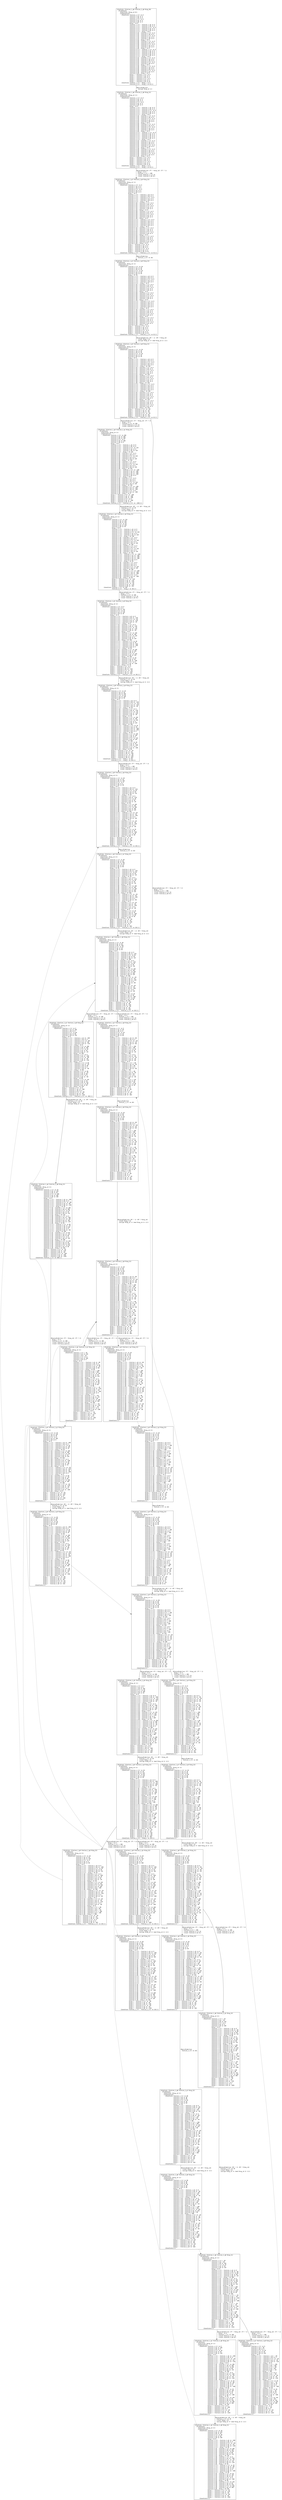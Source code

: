 digraph arg {
	label="";
		node_0 [label="(XtaState (Station_1_q0 Station_2_q0 Ring_S0)\l  (Prod2State\l    (ExplState (Ring_id 0))\l    (ItpZoneState\l      (ZoneState Station_1_trt >= 0\l                 Station_1_xA >= 0\l                 Station_1_xB >= 0\l                 Station_2_trt >= 0\l                 Station_2_xA >= 0\l                 Station_2_xB >= 0\l                 Ring_t >= 0\l                 Station_1_trt - Station_1_xA <= 0\l                 Station_1_trt - Station_1_xB <= 0\l                 Station_1_trt - Station_2_trt <= 0\l                 Station_1_trt - Station_2_xA <= 0\l                 Station_1_trt - Station_2_xB <= 0\l                 Station_1_trt - Ring_t <= 0\l                 Station_1_xA - Station_1_trt <= 0\l                 Station_1_xA - Station_1_xB <= 0\l                 Station_1_xA - Station_2_trt <= 0\l                 Station_1_xA - Station_2_xA <= 0\l                 Station_1_xA - Station_2_xB <= 0\l                 Station_1_xA - Ring_t <= 0\l                 Station_1_xB - Station_1_trt <= 0\l                 Station_1_xB - Station_1_xA <= 0\l                 Station_1_xB - Station_2_trt <= 0\l                 Station_1_xB - Station_2_xA <= 0\l                 Station_1_xB - Station_2_xB <= 0\l                 Station_1_xB - Ring_t <= 0\l                 Station_2_trt - Station_1_trt <= 0\l                 Station_2_trt - Station_1_xA <= 0\l                 Station_2_trt - Station_1_xB <= 0\l                 Station_2_trt - Station_2_xA <= 0\l                 Station_2_trt - Station_2_xB <= 0\l                 Station_2_trt - Ring_t <= 0\l                 Station_2_xA - Station_1_trt <= 0\l                 Station_2_xA - Station_1_xA <= 0\l                 Station_2_xA - Station_1_xB <= 0\l                 Station_2_xA - Station_2_trt <= 0\l                 Station_2_xA - Station_2_xB <= 0\l                 Station_2_xA - Ring_t <= 0\l                 Station_2_xB - Station_1_trt <= 0\l                 Station_2_xB - Station_1_xA <= 0\l                 Station_2_xB - Station_1_xB <= 0\l                 Station_2_xB - Station_2_trt <= 0\l                 Station_2_xB - Station_2_xA <= 0\l                 Station_2_xB - Ring_t <= 0\l                 Ring_t - Station_1_trt <= 0\l                 Ring_t - Station_1_xA <= 0\l                 Ring_t - Station_1_xB <= 0\l                 Ring_t - Station_2_trt <= 0\l                 Ring_t - Station_2_xA <= 0\l                 Ring_t - Station_2_xB <= 0)\l      (ZoneState Station_1_trt - Ring_t <= 0\l                 Station_2_trt - Ring_t <= 0))))\l",style="solid,filled",fontname="courier",fillcolor="#FFFFFF",color="#000000",shape=rectangle];
		node_1 [label="(XtaState (Station_1_q0 Station_2_q0 Ring_S1)\l  (Prod2State\l    (ExplState (Ring_id 1))\l    (ItpZoneState\l      (ZoneState Station_1_trt >= 0\l                 Station_1_xA >= 0\l                 Station_1_xB >= 0\l                 Station_2_trt >= 0\l                 Station_2_xA >= 0\l                 Station_2_xB >= 0\l                 Ring_t >= 0\l                 Station_1_trt - Station_1_xA <= 0\l                 Station_1_trt - Station_1_xB <= 0\l                 Station_1_trt - Station_2_trt <= 0\l                 Station_1_trt - Station_2_xA <= 0\l                 Station_1_trt - Station_2_xB <= 0\l                 Station_1_trt - Ring_t <= 0\l                 Station_1_xA - Station_1_trt <= 0\l                 Station_1_xA - Station_1_xB <= 0\l                 Station_1_xA - Station_2_trt <= 0\l                 Station_1_xA - Station_2_xA <= 0\l                 Station_1_xA - Station_2_xB <= 0\l                 Station_1_xA - Ring_t <= 0\l                 Station_1_xB - Station_1_trt <= 0\l                 Station_1_xB - Station_1_xA <= 0\l                 Station_1_xB - Station_2_trt <= 0\l                 Station_1_xB - Station_2_xA <= 0\l                 Station_1_xB - Station_2_xB <= 0\l                 Station_1_xB - Ring_t <= 0\l                 Station_2_trt - Station_1_trt <= 0\l                 Station_2_trt - Station_1_xA <= 0\l                 Station_2_trt - Station_1_xB <= 0\l                 Station_2_trt - Station_2_xA <= 0\l                 Station_2_trt - Station_2_xB <= 0\l                 Station_2_trt - Ring_t <= 0\l                 Station_2_xA - Station_1_trt <= 0\l                 Station_2_xA - Station_1_xA <= 0\l                 Station_2_xA - Station_1_xB <= 0\l                 Station_2_xA - Station_2_trt <= 0\l                 Station_2_xA - Station_2_xB <= 0\l                 Station_2_xA - Ring_t <= 0\l                 Station_2_xB - Station_1_trt <= 0\l                 Station_2_xB - Station_1_xA <= 0\l                 Station_2_xB - Station_1_xB <= 0\l                 Station_2_xB - Station_2_trt <= 0\l                 Station_2_xB - Station_2_xA <= 0\l                 Station_2_xB - Ring_t <= 0\l                 Ring_t - Station_1_trt <= 0\l                 Ring_t - Station_1_xA <= 0\l                 Ring_t - Station_1_xB <= 0\l                 Ring_t - Station_2_trt <= 0\l                 Ring_t - Station_2_xA <= 0\l                 Ring_t - Station_2_xB <= 0)\l      (ZoneState Station_1_trt - Ring_t <= 0\l                 Station_2_trt - Ring_t <= 0))))\l",style="solid,filled",fontname="courier",fillcolor="#FFFFFF",color="#000000",shape=rectangle];
		node_2 [label="(XtaState (Station_1_q2 Station_2_q0 Ring_S2)\l  (Prod2State\l    (ExplState (Ring_id 1))\l    (ItpZoneState\l      (ZoneState Station_1_trt >= 0\l                 Station_1_xA >= 0\l                 Station_1_xB >= 0\l                 Station_2_trt >= 0\l                 Station_2_xA >= 0\l                 Station_2_xB >= 0\l                 Ring_t >= 0\l                 Station_1_trt - Station_1_xA <= 0\l                 Station_1_trt - Station_1_xB <= 0\l                 Station_1_trt - Station_2_trt <= 0\l                 Station_1_trt - Station_2_xA <= 0\l                 Station_1_trt - Station_2_xB <= 0\l                 Station_1_trt - Ring_t <= 0\l                 Station_1_xA - Station_1_trt <= 0\l                 Station_1_xA - Station_1_xB <= 0\l                 Station_1_xA - Station_2_trt <= 0\l                 Station_1_xA - Station_2_xA <= 0\l                 Station_1_xA - Station_2_xB <= 0\l                 Station_1_xA - Ring_t <= 0\l                 Station_1_xB - Station_1_trt <= 0\l                 Station_1_xB - Station_1_xA <= 0\l                 Station_1_xB - Station_2_trt <= 0\l                 Station_1_xB - Station_2_xA <= 0\l                 Station_1_xB - Station_2_xB <= 0\l                 Station_1_xB - Ring_t <= 0\l                 Station_2_trt - Station_1_trt <= 0\l                 Station_2_trt - Station_1_xA <= 0\l                 Station_2_trt - Station_1_xB <= 0\l                 Station_2_trt - Station_2_xA <= 0\l                 Station_2_trt - Station_2_xB <= 0\l                 Station_2_trt - Ring_t <= 0\l                 Station_2_xA - Station_1_trt <= 0\l                 Station_2_xA - Station_1_xA <= 0\l                 Station_2_xA - Station_1_xB <= 0\l                 Station_2_xA - Station_2_trt <= 0\l                 Station_2_xA - Station_2_xB <= 0\l                 Station_2_xA - Ring_t <= 0\l                 Station_2_xB - Station_1_trt <= 0\l                 Station_2_xB - Station_1_xA <= 0\l                 Station_2_xB - Station_1_xB <= 0\l                 Station_2_xB - Station_2_trt <= 0\l                 Station_2_xB - Station_2_xA <= 0\l                 Station_2_xB - Ring_t <= 0\l                 Ring_t - Station_1_trt <= 0\l                 Ring_t - Station_1_xA <= 0\l                 Ring_t - Station_1_xB <= 0\l                 Ring_t - Station_2_trt <= 0\l                 Ring_t - Station_2_xA <= 0\l                 Ring_t - Station_2_xB <= 0)\l      (ZoneState Station_2_trt - Station_1_trt <= 0))))\l",style="solid,filled",fontname="courier",fillcolor="#FFFFFF",color="#000000",shape=rectangle];
		node_3 [label="(XtaState (Station_1_q3 Station_2_q0 Ring_S2)\l  (Prod2State\l    (ExplState (Ring_id 1))\l    (ItpZoneState\l      (ZoneState Station_1_trt >= 20\l                 Station_1_xA >= 20\l                 Station_1_xB >= 20\l                 Station_2_trt >= 20\l                 Station_2_xA >= 20\l                 Station_2_xB >= 20\l                 Ring_t >= 20\l                 Station_1_trt - Station_1_xA <= 0\l                 Station_1_trt - Station_1_xB <= 0\l                 Station_1_trt - Station_2_trt <= 0\l                 Station_1_trt - Station_2_xA <= 0\l                 Station_1_trt - Station_2_xB <= 0\l                 Station_1_trt - Ring_t <= 0\l                 Station_1_xA - Station_1_trt <= 0\l                 Station_1_xA - Station_1_xB <= 0\l                 Station_1_xA - Station_2_trt <= 0\l                 Station_1_xA - Station_2_xA <= 0\l                 Station_1_xA - Station_2_xB <= 0\l                 Station_1_xA - Ring_t <= 0\l                 Station_1_xB - Station_1_trt <= 0\l                 Station_1_xB - Station_1_xA <= 0\l                 Station_1_xB - Station_2_trt <= 0\l                 Station_1_xB - Station_2_xA <= 0\l                 Station_1_xB - Station_2_xB <= 0\l                 Station_1_xB - Ring_t <= 0\l                 Station_2_trt - Station_1_trt <= 0\l                 Station_2_trt - Station_1_xA <= 0\l                 Station_2_trt - Station_1_xB <= 0\l                 Station_2_trt - Station_2_xA <= 0\l                 Station_2_trt - Station_2_xB <= 0\l                 Station_2_trt - Ring_t <= 0\l                 Station_2_xA - Station_1_trt <= 0\l                 Station_2_xA - Station_1_xA <= 0\l                 Station_2_xA - Station_1_xB <= 0\l                 Station_2_xA - Station_2_trt <= 0\l                 Station_2_xA - Station_2_xB <= 0\l                 Station_2_xA - Ring_t <= 0\l                 Station_2_xB - Station_1_trt <= 0\l                 Station_2_xB - Station_1_xA <= 0\l                 Station_2_xB - Station_1_xB <= 0\l                 Station_2_xB - Station_2_trt <= 0\l                 Station_2_xB - Station_2_xA <= 0\l                 Station_2_xB - Ring_t <= 0\l                 Ring_t - Station_1_trt <= 0\l                 Ring_t - Station_1_xA <= 0\l                 Ring_t - Station_1_xB <= 0\l                 Ring_t - Station_2_trt <= 0\l                 Ring_t - Station_2_xA <= 0\l                 Ring_t - Station_2_xB <= 0)\l      (ZoneState Station_2_trt - Station_1_trt <= 0))))\l",style="solid,filled",fontname="courier",fillcolor="#FFFFFF",color="#000000",shape=rectangle];
		node_4 [label="(XtaState (Station_1_q4 Station_2_q0 Ring_S1)\l  (Prod2State\l    (ExplState (Ring_id 2))\l    (ItpZoneState\l      (ZoneState Station_1_trt >= 20\l                 Station_1_xA >= 20\l                 Station_1_xB >= 20\l                 Station_2_trt >= 20\l                 Station_2_xA >= 20\l                 Station_2_xB >= 20\l                 Ring_t >= 0\l                 Station_1_trt - Station_1_xA <= 0\l                 Station_1_trt - Station_1_xB <= 0\l                 Station_1_trt - Station_2_trt <= 0\l                 Station_1_trt - Station_2_xA <= 0\l                 Station_1_trt - Station_2_xB <= 0\l                 Station_1_trt - Ring_t <= 120\l                 Station_1_xA - Station_1_trt <= 0\l                 Station_1_xA - Station_1_xB <= 0\l                 Station_1_xA - Station_2_trt <= 0\l                 Station_1_xA - Station_2_xA <= 0\l                 Station_1_xA - Station_2_xB <= 0\l                 Station_1_xA - Ring_t <= 120\l                 Station_1_xB - Station_1_trt <= 0\l                 Station_1_xB - Station_1_xA <= 0\l                 Station_1_xB - Station_2_trt <= 0\l                 Station_1_xB - Station_2_xA <= 0\l                 Station_1_xB - Station_2_xB <= 0\l                 Station_1_xB - Ring_t <= 120\l                 Station_2_trt - Station_1_trt <= 0\l                 Station_2_trt - Station_1_xA <= 0\l                 Station_2_trt - Station_1_xB <= 0\l                 Station_2_trt - Station_2_xA <= 0\l                 Station_2_trt - Station_2_xB <= 0\l                 Station_2_trt - Ring_t <= 120\l                 Station_2_xA - Station_1_trt <= 0\l                 Station_2_xA - Station_1_xA <= 0\l                 Station_2_xA - Station_1_xB <= 0\l                 Station_2_xA - Station_2_trt <= 0\l                 Station_2_xA - Station_2_xB <= 0\l                 Station_2_xA - Ring_t <= 120\l                 Station_2_xB - Station_1_trt <= 0\l                 Station_2_xB - Station_1_xA <= 0\l                 Station_2_xB - Station_1_xB <= 0\l                 Station_2_xB - Station_2_trt <= 0\l                 Station_2_xB - Station_2_xA <= 0\l                 Station_2_xB - Ring_t <= 120\l                 Ring_t - Station_1_trt <= -20\l                 Ring_t - Station_1_xA <= -20\l                 Ring_t - Station_1_xB <= -20\l                 Ring_t - Station_2_trt <= -20\l                 Ring_t - Station_2_xA <= -20\l                 Ring_t - Station_2_xB <= -20)\l      (ZoneState Station_2_trt - Station_1_trt <= 0))))\l",style="solid,filled",fontname="courier",fillcolor="#FFFFFF",color="#000000",shape=rectangle];
		node_5 [label="(XtaState (Station_1_q4 Station_2_q1 Ring_S2)\l  (Prod2State\l    (ExplState (Ring_id 2))\l    (ItpZoneState\l      (ZoneState Station_1_trt >= 100\l                 Station_1_xA >= 100\l                 Station_1_xB >= 100\l                 Station_2_trt >= 0\l                 Station_2_xA >= 100\l                 Station_2_xB >= 0\l                 Ring_t >= 0\l                 Station_1_trt - Station_1_xA <= 0\l                 Station_1_trt - Station_1_xB <= 0\l                 Station_1_trt - Station_2_trt <= 120\l                 Station_1_trt - Station_2_xA <= 0\l                 Station_1_trt - Station_2_xB <= 120\l                 Station_1_trt - Ring_t <= 120\l                 Station_1_xA - Station_1_trt <= 0\l                 Station_1_xA - Station_1_xB <= 0\l                 Station_1_xA - Station_2_trt <= 120\l                 Station_1_xA - Station_2_xA <= 0\l                 Station_1_xA - Station_2_xB <= 120\l                 Station_1_xA - Ring_t <= 120\l                 Station_1_xB - Station_1_trt <= 0\l                 Station_1_xB - Station_1_xA <= 0\l                 Station_1_xB - Station_2_trt <= 120\l                 Station_1_xB - Station_2_xA <= 0\l                 Station_1_xB - Station_2_xB <= 120\l                 Station_1_xB - Ring_t <= 120\l                 Station_2_trt - Station_1_trt <= -100\l                 Station_2_trt - Station_1_xA <= -100\l                 Station_2_trt - Station_1_xB <= -100\l                 Station_2_trt - Station_2_xA <= -100\l                 Station_2_trt - Station_2_xB <= 0\l                 Station_2_trt - Ring_t <= 0\l                 Station_2_xA - Station_1_trt <= 0\l                 Station_2_xA - Station_1_xA <= 0\l                 Station_2_xA - Station_1_xB <= 0\l                 Station_2_xA - Station_2_trt <= 120\l                 Station_2_xA - Station_2_xB <= 120\l                 Station_2_xA - Ring_t <= 120\l                 Station_2_xB - Station_1_trt <= -100\l                 Station_2_xB - Station_1_xA <= -100\l                 Station_2_xB - Station_1_xB <= -100\l                 Station_2_xB - Station_2_trt <= 0\l                 Station_2_xB - Station_2_xA <= -100\l                 Station_2_xB - Ring_t <= 0\l                 Ring_t - Station_1_trt <= -100\l                 Ring_t - Station_1_xA <= -100\l                 Ring_t - Station_1_xB <= -100\l                 Ring_t - Station_2_trt <= 0\l                 Ring_t - Station_2_xA <= -100\l                 Ring_t - Station_2_xB <= 0)\l      (ZoneState Station_2_trt - Station_1_trt <= -100))))\l",style="solid,filled",fontname="courier",fillcolor="#FFFFFF",color="#000000",shape=rectangle];
		node_7 [label="(XtaState (Station_1_q4 Station_2_q4 Ring_S1)\l  (Prod2State\l    (ExplState (Ring_id 1))\l    (ItpZoneState\l      (ZoneState Station_1_trt >= 120\l                 Station_1_xA >= 120\l                 Station_1_xB >= 120\l                 Station_2_trt >= 20\l                 Station_2_xA >= 120\l                 Station_2_xB >= 20\l                 Ring_t >= 0\l                 Station_1_trt - Station_1_xA <= 0\l                 Station_1_trt - Station_1_xB <= 0\l                 Station_1_trt - Station_2_trt <= 120\l                 Station_1_trt - Station_2_xA <= 0\l                 Station_1_trt - Station_2_xB <= 120\l                 Station_1_trt - Ring_t <= 140\l                 Station_1_xA - Station_1_trt <= 0\l                 Station_1_xA - Station_1_xB <= 0\l                 Station_1_xA - Station_2_trt <= 120\l                 Station_1_xA - Station_2_xA <= 0\l                 Station_1_xA - Station_2_xB <= 120\l                 Station_1_xA - Ring_t <= 140\l                 Station_1_xB - Station_1_trt <= 0\l                 Station_1_xB - Station_1_xA <= 0\l                 Station_1_xB - Station_2_trt <= 120\l                 Station_1_xB - Station_2_xA <= 0\l                 Station_1_xB - Station_2_xB <= 120\l                 Station_1_xB - Ring_t <= 140\l                 Station_2_trt - Station_1_trt <= -100\l                 Station_2_trt - Station_1_xA <= -100\l                 Station_2_trt - Station_1_xB <= -100\l                 Station_2_trt - Station_2_xA <= -100\l                 Station_2_trt - Station_2_xB <= 0\l                 Station_2_trt - Ring_t <= 20\l                 Station_2_xA - Station_1_trt <= 0\l                 Station_2_xA - Station_1_xA <= 0\l                 Station_2_xA - Station_1_xB <= 0\l                 Station_2_xA - Station_2_trt <= 120\l                 Station_2_xA - Station_2_xB <= 120\l                 Station_2_xA - Ring_t <= 140\l                 Station_2_xB - Station_1_trt <= -100\l                 Station_2_xB - Station_1_xA <= -100\l                 Station_2_xB - Station_1_xB <= -100\l                 Station_2_xB - Station_2_trt <= 0\l                 Station_2_xB - Station_2_xA <= -100\l                 Station_2_xB - Ring_t <= 20\l                 Ring_t - Station_1_trt <= -120\l                 Ring_t - Station_1_xA <= -120\l                 Ring_t - Station_1_xB <= -120\l                 Ring_t - Station_2_trt <= -20\l                 Ring_t - Station_2_xA <= -120\l                 Ring_t - Station_2_xB <= -20)\l      (ZoneState Station_1_trt >= 120\l                 Station_2_trt - Ring_t <= 20))))\l",style="solid,filled",fontname="courier",fillcolor="#FFFFFF",color="#000000",shape=rectangle];
		node_9 [label="(XtaState (Station_1_q5 Station_2_q4 Ring_S2)\l  (Prod2State\l    (ExplState (Ring_id 1))\l    (ItpZoneState\l      (ZoneState Station_1_trt >= 0\l                 Station_1_xA >= 0\l                 Station_1_xB >= 120\l                 Station_2_trt >= 20\l                 Station_2_xA >= 120\l                 Station_2_xB >= 20\l                 Ring_t >= 0\l                 Station_1_trt - Station_1_xA <= 0\l                 Station_1_trt - Station_1_xB <= -120\l                 Station_1_trt - Station_2_trt <= -20\l                 Station_1_trt - Station_2_xA <= -120\l                 Station_1_trt - Station_2_xB <= -20\l                 Station_1_trt - Ring_t <= 0\l                 Station_1_xA - Station_1_trt <= 0\l                 Station_1_xA - Station_1_xB <= -120\l                 Station_1_xA - Station_2_trt <= -20\l                 Station_1_xA - Station_2_xA <= -120\l                 Station_1_xA - Station_2_xB <= -20\l                 Station_1_xA - Ring_t <= 0\l                 Station_1_xB - Station_1_trt <= 140\l                 Station_1_xB - Station_1_xA <= 140\l                 Station_1_xB - Station_2_trt <= 120\l                 Station_1_xB - Station_2_xA <= 0\l                 Station_1_xB - Station_2_xB <= 120\l                 Station_1_xB - Ring_t <= 140\l                 Station_2_trt - Station_1_trt <= 20\l                 Station_2_trt - Station_1_xA <= 20\l                 Station_2_trt - Station_1_xB <= -100\l                 Station_2_trt - Station_2_xA <= -100\l                 Station_2_trt - Station_2_xB <= 0\l                 Station_2_trt - Ring_t <= 20\l                 Station_2_xA - Station_1_trt <= 140\l                 Station_2_xA - Station_1_xA <= 140\l                 Station_2_xA - Station_1_xB <= 0\l                 Station_2_xA - Station_2_trt <= 120\l                 Station_2_xA - Station_2_xB <= 120\l                 Station_2_xA - Ring_t <= 140\l                 Station_2_xB - Station_1_trt <= 20\l                 Station_2_xB - Station_1_xA <= 20\l                 Station_2_xB - Station_1_xB <= -100\l                 Station_2_xB - Station_2_trt <= 0\l                 Station_2_xB - Station_2_xA <= -100\l                 Station_2_xB - Ring_t <= 20\l                 Ring_t - Station_1_trt <= 0\l                 Ring_t - Station_1_xA <= 0\l                 Ring_t - Station_1_xB <= -120\l                 Ring_t - Station_2_trt <= -20\l                 Ring_t - Station_2_xA <= -120\l                 Ring_t - Station_2_xB <= -20)\l      (ZoneState Station_2_trt - Station_1_trt <= 20))))\l",style="solid,filled",fontname="courier",fillcolor="#FFFFFF",color="#000000",shape=rectangle];
		node_11 [label="(XtaState (Station_1_q0 Station_2_q4 Ring_S1)\l  (Prod2State\l    (ExplState (Ring_id 2))\l    (ItpZoneState\l      (ZoneState Station_1_trt >= 20\l                 Station_1_xA >= 20\l                 Station_1_xB >= 140\l                 Station_2_trt >= 40\l                 Station_2_xA >= 140\l                 Station_2_xB >= 40\l                 Ring_t >= 0\l                 Station_1_trt - Station_1_xA <= 0\l                 Station_1_trt - Station_1_xB <= -120\l                 Station_1_trt - Station_2_trt <= -20\l                 Station_1_trt - Station_2_xA <= -120\l                 Station_1_trt - Station_2_xB <= -20\l                 Station_1_trt - Ring_t <= 20\l                 Station_1_xA - Station_1_trt <= 0\l                 Station_1_xA - Station_1_xB <= -120\l                 Station_1_xA - Station_2_trt <= -20\l                 Station_1_xA - Station_2_xA <= -120\l                 Station_1_xA - Station_2_xB <= -20\l                 Station_1_xA - Ring_t <= 20\l                 Station_1_xB - Station_1_trt <= 140\l                 Station_1_xB - Station_1_xA <= 140\l                 Station_1_xB - Station_2_trt <= 120\l                 Station_1_xB - Station_2_xA <= 0\l                 Station_1_xB - Station_2_xB <= 120\l                 Station_1_xB - Ring_t <= 160\l                 Station_2_trt - Station_1_trt <= 20\l                 Station_2_trt - Station_1_xA <= 20\l                 Station_2_trt - Station_1_xB <= -100\l                 Station_2_trt - Station_2_xA <= -100\l                 Station_2_trt - Station_2_xB <= 0\l                 Station_2_trt - Ring_t <= 40\l                 Station_2_xA - Station_1_trt <= 140\l                 Station_2_xA - Station_1_xA <= 140\l                 Station_2_xA - Station_1_xB <= 0\l                 Station_2_xA - Station_2_trt <= 120\l                 Station_2_xA - Station_2_xB <= 120\l                 Station_2_xA - Ring_t <= 160\l                 Station_2_xB - Station_1_trt <= 20\l                 Station_2_xB - Station_1_xA <= 20\l                 Station_2_xB - Station_1_xB <= -100\l                 Station_2_xB - Station_2_trt <= 0\l                 Station_2_xB - Station_2_xA <= -100\l                 Station_2_xB - Ring_t <= 40\l                 Ring_t - Station_1_trt <= -20\l                 Ring_t - Station_1_xA <= -20\l                 Ring_t - Station_1_xB <= -140\l                 Ring_t - Station_2_trt <= -40\l                 Ring_t - Station_2_xA <= -140\l                 Ring_t - Station_2_xB <= -40)\l      (ZoneState Station_2_trt - Ring_t <= 40\l                 Station_1_trt - Ring_t <= 20))))\l",style="solid,filled",fontname="courier",fillcolor="#FFFFFF",color="#000000",shape=rectangle];
		node_14 [label="(XtaState (Station_1_q0 Station_2_q6 Ring_S2)\l  (Prod2State\l    (ExplState (Ring_id 2))\l    (ItpZoneState\l      (ZoneState Station_1_trt >= 20\l                 Station_1_xA >= 20\l                 Station_1_xB >= 140\l                 Station_2_trt >= 0\l                 Station_2_xA >= 0\l                 Station_2_xB >= 40\l                 Ring_t >= 0\l                 Station_1_trt - Station_1_xA <= 0\l                 Station_1_trt - Station_1_xB <= -120\l                 Station_1_trt - Station_2_trt <= 20\l                 Station_1_trt - Station_2_xA <= 20\l                 Station_1_trt - Station_2_xB <= -20\l                 Station_1_trt - Ring_t <= 20\l                 Station_1_xA - Station_1_trt <= 0\l                 Station_1_xA - Station_1_xB <= -120\l                 Station_1_xA - Station_2_trt <= 20\l                 Station_1_xA - Station_2_xA <= 20\l                 Station_1_xA - Station_2_xB <= -20\l                 Station_1_xA - Ring_t <= 20\l                 Station_1_xB - Station_1_trt <= 140\l                 Station_1_xB - Station_1_xA <= 140\l                 Station_1_xB - Station_2_trt <= 160\l                 Station_1_xB - Station_2_xA <= 160\l                 Station_1_xB - Station_2_xB <= 120\l                 Station_1_xB - Ring_t <= 160\l                 Station_2_trt - Station_1_trt <= -20\l                 Station_2_trt - Station_1_xA <= -20\l                 Station_2_trt - Station_1_xB <= -140\l                 Station_2_trt - Station_2_xA <= 0\l                 Station_2_trt - Station_2_xB <= -40\l                 Station_2_trt - Ring_t <= 0\l                 Station_2_xA - Station_1_trt <= -20\l                 Station_2_xA - Station_1_xA <= -20\l                 Station_2_xA - Station_1_xB <= -140\l                 Station_2_xA - Station_2_trt <= 0\l                 Station_2_xA - Station_2_xB <= -40\l                 Station_2_xA - Ring_t <= 0\l                 Station_2_xB - Station_1_trt <= 20\l                 Station_2_xB - Station_1_xA <= 20\l                 Station_2_xB - Station_1_xB <= -100\l                 Station_2_xB - Station_2_trt <= 40\l                 Station_2_xB - Station_2_xA <= 40\l                 Station_2_xB - Ring_t <= 40\l                 Ring_t - Station_1_trt <= -20\l                 Ring_t - Station_1_xA <= -20\l                 Ring_t - Station_1_xB <= -140\l                 Ring_t - Station_2_trt <= 0\l                 Ring_t - Station_2_xA <= 0\l                 Ring_t - Station_2_xB <= -40)\l      (ZoneState Station_1_trt - Station_2_trt <= 20))))\l",style="solid,filled",fontname="courier",fillcolor="#FFFFFF",color="#000000",shape=rectangle];
		node_17 [label="(XtaState (Station_1_q0 Station_2_q7 Ring_S2)\l  (Prod2State\l    (ExplState (Ring_id 2))\l    (ItpZoneState\l      (ZoneState Station_1_trt >= 40\l                 Station_1_xA >= 40\l                 Station_1_xB >= 160\l                 Station_2_trt >= 20\l                 Station_2_xA >= 20\l                 Station_2_xB >= 60\l                 Ring_t >= 20\l                 Station_1_trt - Station_1_xA <= 0\l                 Station_1_trt - Station_1_xB <= -120\l                 Station_1_trt - Station_2_trt <= 20\l                 Station_1_trt - Station_2_xA <= 20\l                 Station_1_trt - Station_2_xB <= -20\l                 Station_1_trt - Ring_t <= 20\l                 Station_1_xA - Station_1_trt <= 0\l                 Station_1_xA - Station_1_xB <= -120\l                 Station_1_xA - Station_2_trt <= 20\l                 Station_1_xA - Station_2_xA <= 20\l                 Station_1_xA - Station_2_xB <= -20\l                 Station_1_xA - Ring_t <= 20\l                 Station_1_xB - Station_1_trt <= 140\l                 Station_1_xB - Station_1_xA <= 140\l                 Station_1_xB - Station_2_trt <= 160\l                 Station_1_xB - Station_2_xA <= 160\l                 Station_1_xB - Station_2_xB <= 120\l                 Station_1_xB - Ring_t <= 160\l                 Station_2_trt - Station_1_trt <= -20\l                 Station_2_trt - Station_1_xA <= -20\l                 Station_2_trt - Station_1_xB <= -140\l                 Station_2_trt - Station_2_xA <= 0\l                 Station_2_trt - Station_2_xB <= -40\l                 Station_2_trt - Ring_t <= 0\l                 Station_2_xA - Station_1_trt <= -20\l                 Station_2_xA - Station_1_xA <= -20\l                 Station_2_xA - Station_1_xB <= -140\l                 Station_2_xA - Station_2_trt <= 0\l                 Station_2_xA - Station_2_xB <= -40\l                 Station_2_xA - Ring_t <= 0\l                 Station_2_xB - Station_1_trt <= 20\l                 Station_2_xB - Station_1_xA <= 20\l                 Station_2_xB - Station_1_xB <= -100\l                 Station_2_xB - Station_2_trt <= 40\l                 Station_2_xB - Station_2_xA <= 40\l                 Station_2_xB - Ring_t <= 40\l                 Ring_t - Station_1_trt <= -20\l                 Ring_t - Station_1_xA <= -20\l                 Ring_t - Station_1_xB <= -140\l                 Ring_t - Station_2_trt <= 0\l                 Ring_t - Station_2_xA <= 0\l                 Ring_t - Station_2_xB <= -40)\l      (ZoneState Station_1_trt - Station_2_trt <= 20))))\l",style="solid,filled",fontname="courier",fillcolor="#FFFFFF",color="#000000",shape=rectangle];
		node_21 [label="(XtaState (Station_1_q0 Station_2_q0 Ring_S1)\l  (Prod2State\l    (ExplState (Ring_id 1))\l    (ItpZoneState\l      (ZoneState Station_1_trt >= 40\l                 Station_1_xA >= 40\l                 Station_1_xB >= 160\l                 Station_2_trt >= 20\l                 Station_2_xA >= 20\l                 Station_2_xB >= 60\l                 Ring_t >= 0\l                 Station_1_trt - Station_1_xA <= 0\l                 Station_1_trt - Station_1_xB <= -120\l                 Station_1_trt - Station_2_trt <= 20\l                 Station_1_trt - Station_2_xA <= 20\l                 Station_1_trt - Station_2_xB <= -20\l                 Station_1_trt - Ring_t <= 100\l                 Station_1_xA - Station_1_trt <= 0\l                 Station_1_xA - Station_1_xB <= -120\l                 Station_1_xA - Station_2_trt <= 20\l                 Station_1_xA - Station_2_xA <= 20\l                 Station_1_xA - Station_2_xB <= -20\l                 Station_1_xA - Ring_t <= 100\l                 Station_1_xB - Station_1_trt <= 140\l                 Station_1_xB - Station_1_xA <= 140\l                 Station_1_xB - Station_2_trt <= 160\l                 Station_1_xB - Station_2_xA <= 160\l                 Station_1_xB - Station_2_xB <= 120\l                 Station_1_xB - Ring_t <= 240\l                 Station_2_trt - Station_1_trt <= -20\l                 Station_2_trt - Station_1_xA <= -20\l                 Station_2_trt - Station_1_xB <= -140\l                 Station_2_trt - Station_2_xA <= 0\l                 Station_2_trt - Station_2_xB <= -40\l                 Station_2_trt - Ring_t <= 80\l                 Station_2_xA - Station_1_trt <= -20\l                 Station_2_xA - Station_1_xA <= -20\l                 Station_2_xA - Station_1_xB <= -140\l                 Station_2_xA - Station_2_trt <= 0\l                 Station_2_xA - Station_2_xB <= -40\l                 Station_2_xA - Ring_t <= 80\l                 Station_2_xB - Station_1_trt <= 20\l                 Station_2_xB - Station_1_xA <= 20\l                 Station_2_xB - Station_1_xB <= -100\l                 Station_2_xB - Station_2_trt <= 40\l                 Station_2_xB - Station_2_xA <= 40\l                 Station_2_xB - Ring_t <= 120\l                 Ring_t - Station_1_trt <= -40\l                 Ring_t - Station_1_xA <= -40\l                 Ring_t - Station_1_xB <= -160\l                 Ring_t - Station_2_trt <= -20\l                 Ring_t - Station_2_xA <= -20\l                 Ring_t - Station_2_xB <= -60)\l      (ZoneState Station_1_trt - Station_2_trt <= 20))))\l",style="solid,filled",fontname="courier",fillcolor="#FFFFFF",color="#000000",shape=rectangle];
		node_24 [label="(XtaState (Station_1_q2 Station_2_q0 Ring_S2)\l  (Prod2State\l    (ExplState (Ring_id 1))\l    (ItpZoneState\l      (ZoneState Station_1_trt >= 0\l                 Station_1_xA >= 40\l                 Station_1_xB >= 0\l                 Station_2_trt >= 20\l                 Station_2_xA >= 20\l                 Station_2_xB >= 60\l                 Ring_t >= 0\l                 Station_1_trt - Station_1_xA <= -40\l                 Station_1_trt - Station_1_xB <= 0\l                 Station_1_trt - Station_2_trt <= -20\l                 Station_1_trt - Station_2_xA <= -20\l                 Station_1_trt - Station_2_xB <= -60\l                 Station_1_trt - Ring_t <= 0\l                 Station_1_xA - Station_1_trt < 100\l                 Station_1_xA - Station_1_xB < 100\l                 Station_1_xA - Station_2_trt <= 20\l                 Station_1_xA - Station_2_xA <= 20\l                 Station_1_xA - Station_2_xB <= -20\l                 Station_1_xA - Ring_t < 100\l                 Station_1_xB - Station_1_trt <= 0\l                 Station_1_xB - Station_1_xA <= -40\l                 Station_1_xB - Station_2_trt <= -20\l                 Station_1_xB - Station_2_xA <= -20\l                 Station_1_xB - Station_2_xB <= -60\l                 Station_1_xB - Ring_t <= 0\l                 Station_2_trt - Station_1_trt < 80\l                 Station_2_trt - Station_1_xA <= -20\l                 Station_2_trt - Station_1_xB < 80\l                 Station_2_trt - Station_2_xA <= 0\l                 Station_2_trt - Station_2_xB <= -40\l                 Station_2_trt - Ring_t < 80\l                 Station_2_xA - Station_1_trt < 80\l                 Station_2_xA - Station_1_xA <= -20\l                 Station_2_xA - Station_1_xB < 80\l                 Station_2_xA - Station_2_trt <= 0\l                 Station_2_xA - Station_2_xB <= -40\l                 Station_2_xA - Ring_t < 80\l                 Station_2_xB - Station_1_trt < 120\l                 Station_2_xB - Station_1_xA <= 20\l                 Station_2_xB - Station_1_xB < 120\l                 Station_2_xB - Station_2_trt <= 40\l                 Station_2_xB - Station_2_xA <= 40\l                 Station_2_xB - Ring_t < 120\l                 Ring_t - Station_1_trt <= 0\l                 Ring_t - Station_1_xA <= -40\l                 Ring_t - Station_1_xB <= 0\l                 Ring_t - Station_2_trt <= -20\l                 Ring_t - Station_2_xA <= -20\l                 Ring_t - Station_2_xB <= -60)\l      (ZoneState))))\l",style="solid,filled",fontname="courier",fillcolor="#FFFFFF",color="#000000",shape=rectangle];
		node_26 [label="(XtaState (Station_1_q3 Station_2_q0 Ring_S2)\l  (Prod2State\l    (ExplState (Ring_id 1))\l    (ItpZoneState\l      (ZoneState Station_1_trt >= 20\l                 Station_1_xA >= 60\l                 Station_1_xB >= 20\l                 Station_2_trt >= 40\l                 Station_2_xA >= 40\l                 Station_2_xB >= 80\l                 Ring_t >= 20\l                 Station_1_trt - Station_1_xA <= -40\l                 Station_1_trt - Station_1_xB <= 0\l                 Station_1_trt - Station_2_trt <= -20\l                 Station_1_trt - Station_2_xA <= -20\l                 Station_1_trt - Station_2_xB <= -60\l                 Station_1_trt - Ring_t <= 0\l                 Station_1_xA - Station_1_trt < 100\l                 Station_1_xA - Station_1_xB < 100\l                 Station_1_xA - Station_2_trt <= 20\l                 Station_1_xA - Station_2_xA <= 20\l                 Station_1_xA - Station_2_xB <= -20\l                 Station_1_xA - Ring_t < 100\l                 Station_1_xB - Station_1_trt <= 0\l                 Station_1_xB - Station_1_xA <= -40\l                 Station_1_xB - Station_2_trt <= -20\l                 Station_1_xB - Station_2_xA <= -20\l                 Station_1_xB - Station_2_xB <= -60\l                 Station_1_xB - Ring_t <= 0\l                 Station_2_trt - Station_1_trt < 80\l                 Station_2_trt - Station_1_xA <= -20\l                 Station_2_trt - Station_1_xB < 80\l                 Station_2_trt - Station_2_xA <= 0\l                 Station_2_trt - Station_2_xB <= -40\l                 Station_2_trt - Ring_t < 80\l                 Station_2_xA - Station_1_trt < 80\l                 Station_2_xA - Station_1_xA <= -20\l                 Station_2_xA - Station_1_xB < 80\l                 Station_2_xA - Station_2_trt <= 0\l                 Station_2_xA - Station_2_xB <= -40\l                 Station_2_xA - Ring_t < 80\l                 Station_2_xB - Station_1_trt < 120\l                 Station_2_xB - Station_1_xA <= 20\l                 Station_2_xB - Station_1_xB < 120\l                 Station_2_xB - Station_2_trt <= 40\l                 Station_2_xB - Station_2_xA <= 40\l                 Station_2_xB - Ring_t < 120\l                 Ring_t - Station_1_trt <= 0\l                 Ring_t - Station_1_xA <= -40\l                 Ring_t - Station_1_xB <= 0\l                 Ring_t - Station_2_trt <= -20\l                 Ring_t - Station_2_xA <= -20\l                 Ring_t - Station_2_xB <= -60)\l      (ZoneState))))\l",style="solid,filled",fontname="courier",fillcolor="#FFFFFF",color="#000000",shape=rectangle];
		node_28 [label="(XtaState (Station_1_q4 Station_2_q0 Ring_S1)\l  (Prod2State\l    (ExplState (Ring_id 2))\l    (ItpZoneState\l      (ZoneState Station_1_trt >= 20\l                 Station_1_xA >= 60\l                 Station_1_xB >= 20\l                 Station_2_trt >= 40\l                 Station_2_xA >= 40\l                 Station_2_xB >= 80\l                 Ring_t >= 0\l                 Station_1_trt - Station_1_xA <= -40\l                 Station_1_trt - Station_1_xB <= 0\l                 Station_1_trt - Station_2_trt <= -20\l                 Station_1_trt - Station_2_xA <= -20\l                 Station_1_trt - Station_2_xB <= -60\l                 Station_1_trt - Ring_t <= 80\l                 Station_1_xA - Station_1_trt < 100\l                 Station_1_xA - Station_1_xB < 100\l                 Station_1_xA - Station_2_trt <= 20\l                 Station_1_xA - Station_2_xA <= 20\l                 Station_1_xA - Station_2_xB <= -20\l                 Station_1_xA - Ring_t <= 120\l                 Station_1_xB - Station_1_trt <= 0\l                 Station_1_xB - Station_1_xA <= -40\l                 Station_1_xB - Station_2_trt <= -20\l                 Station_1_xB - Station_2_xA <= -20\l                 Station_1_xB - Station_2_xB <= -60\l                 Station_1_xB - Ring_t <= 80\l                 Station_2_trt - Station_1_trt < 80\l                 Station_2_trt - Station_1_xA <= -20\l                 Station_2_trt - Station_1_xB < 80\l                 Station_2_trt - Station_2_xA <= 0\l                 Station_2_trt - Station_2_xB <= -40\l                 Station_2_trt - Ring_t <= 100\l                 Station_2_xA - Station_1_trt < 80\l                 Station_2_xA - Station_1_xA <= -20\l                 Station_2_xA - Station_1_xB < 80\l                 Station_2_xA - Station_2_trt <= 0\l                 Station_2_xA - Station_2_xB <= -40\l                 Station_2_xA - Ring_t <= 100\l                 Station_2_xB - Station_1_trt < 120\l                 Station_2_xB - Station_1_xA <= 20\l                 Station_2_xB - Station_1_xB < 120\l                 Station_2_xB - Station_2_trt <= 40\l                 Station_2_xB - Station_2_xA <= 40\l                 Station_2_xB - Ring_t <= 140\l                 Ring_t - Station_1_trt <= -20\l                 Ring_t - Station_1_xA <= -60\l                 Ring_t - Station_1_xB <= -20\l                 Ring_t - Station_2_trt <= -40\l                 Ring_t - Station_2_xA <= -40\l                 Ring_t - Station_2_xB <= -80)\l      (ZoneState))))\l",style="solid,filled",fontname="courier",fillcolor="#FFFFFF",color="#000000",shape=rectangle];
		node_31 [label="(XtaState (Station_1_q4 Station_2_q2 Ring_S2)\l  (Prod2State\l    (ExplState (Ring_id 2))\l    (ItpZoneState\l      (ZoneState Station_1_trt >= 20\l                 Station_1_xA >= 60\l                 Station_1_xB >= 20\l                 Station_2_trt >= 0\l                 Station_2_xA >= 40\l                 Station_2_xB >= 0\l                 Ring_t >= 0\l                 Station_1_trt - Station_1_xA <= -40\l                 Station_1_trt - Station_1_xB <= 0\l                 Station_1_trt - Station_2_trt < 80\l                 Station_1_trt - Station_2_xA <= -20\l                 Station_1_trt - Station_2_xB < 80\l                 Station_1_trt - Ring_t < 80\l                 Station_1_xA - Station_1_trt < 100\l                 Station_1_xA - Station_1_xB < 100\l                 Station_1_xA - Station_2_trt < 120\l                 Station_1_xA - Station_2_xA <= 20\l                 Station_1_xA - Station_2_xB < 120\l                 Station_1_xA - Ring_t < 120\l                 Station_1_xB - Station_1_trt <= 0\l                 Station_1_xB - Station_1_xA <= -40\l                 Station_1_xB - Station_2_trt < 80\l                 Station_1_xB - Station_2_xA <= -20\l                 Station_1_xB - Station_2_xB < 80\l                 Station_1_xB - Ring_t < 80\l                 Station_2_trt - Station_1_trt <= -20\l                 Station_2_trt - Station_1_xA <= -60\l                 Station_2_trt - Station_1_xB <= -20\l                 Station_2_trt - Station_2_xA <= -40\l                 Station_2_trt - Station_2_xB <= 0\l                 Station_2_trt - Ring_t <= 0\l                 Station_2_xA - Station_1_trt < 80\l                 Station_2_xA - Station_1_xA <= -20\l                 Station_2_xA - Station_1_xB < 80\l                 Station_2_xA - Station_2_trt < 100\l                 Station_2_xA - Station_2_xB < 100\l                 Station_2_xA - Ring_t < 100\l                 Station_2_xB - Station_1_trt <= -20\l                 Station_2_xB - Station_1_xA <= -60\l                 Station_2_xB - Station_1_xB <= -20\l                 Station_2_xB - Station_2_trt <= 0\l                 Station_2_xB - Station_2_xA <= -40\l                 Station_2_xB - Ring_t <= 0\l                 Ring_t - Station_1_trt <= -20\l                 Ring_t - Station_1_xA <= -60\l                 Ring_t - Station_1_xB <= -20\l                 Ring_t - Station_2_trt <= 0\l                 Ring_t - Station_2_xA <= -40\l                 Ring_t - Station_2_xB <= 0)\l      (ZoneState))))\l",style="solid,filled",fontname="courier",fillcolor="#FFFFFF",color="#000000",shape=rectangle];
		node_6 [label="(XtaState (Station_1_q4 Station_2_q2 Ring_S2)\l  (Prod2State\l    (ExplState (Ring_id 2))\l    (ItpZoneState\l      (ZoneState Station_1_trt >= 20\l                 Station_1_xA >= 20\l                 Station_1_xB >= 20\l                 Station_2_trt >= 0\l                 Station_2_xA >= 20\l                 Station_2_xB >= 0\l                 Ring_t >= 0\l                 Station_1_trt - Station_1_xA <= 0\l                 Station_1_trt - Station_1_xB <= 0\l                 Station_1_trt - Station_2_trt < 100\l                 Station_1_trt - Station_2_xA <= 0\l                 Station_1_trt - Station_2_xB < 100\l                 Station_1_trt - Ring_t < 100\l                 Station_1_xA - Station_1_trt <= 0\l                 Station_1_xA - Station_1_xB <= 0\l                 Station_1_xA - Station_2_trt < 100\l                 Station_1_xA - Station_2_xA <= 0\l                 Station_1_xA - Station_2_xB < 100\l                 Station_1_xA - Ring_t < 100\l                 Station_1_xB - Station_1_trt <= 0\l                 Station_1_xB - Station_1_xA <= 0\l                 Station_1_xB - Station_2_trt < 100\l                 Station_1_xB - Station_2_xA <= 0\l                 Station_1_xB - Station_2_xB < 100\l                 Station_1_xB - Ring_t < 100\l                 Station_2_trt - Station_1_trt <= -20\l                 Station_2_trt - Station_1_xA <= -20\l                 Station_2_trt - Station_1_xB <= -20\l                 Station_2_trt - Station_2_xA <= -20\l                 Station_2_trt - Station_2_xB <= 0\l                 Station_2_trt - Ring_t <= 0\l                 Station_2_xA - Station_1_trt <= 0\l                 Station_2_xA - Station_1_xA <= 0\l                 Station_2_xA - Station_1_xB <= 0\l                 Station_2_xA - Station_2_trt < 100\l                 Station_2_xA - Station_2_xB < 100\l                 Station_2_xA - Ring_t < 100\l                 Station_2_xB - Station_1_trt <= -20\l                 Station_2_xB - Station_1_xA <= -20\l                 Station_2_xB - Station_1_xB <= -20\l                 Station_2_xB - Station_2_trt <= 0\l                 Station_2_xB - Station_2_xA <= -20\l                 Station_2_xB - Ring_t <= 0\l                 Ring_t - Station_1_trt <= -20\l                 Ring_t - Station_1_xA <= -20\l                 Ring_t - Station_1_xB <= -20\l                 Ring_t - Station_2_trt <= 0\l                 Ring_t - Station_2_xA <= -20\l                 Ring_t - Station_2_xB <= 0)\l      (ZoneState))))\l",style="solid,filled",fontname="courier",fillcolor="#FFFFFF",color="#000000",shape=rectangle];
		node_8 [label="(XtaState (Station_1_q4 Station_2_q3 Ring_S2)\l  (Prod2State\l    (ExplState (Ring_id 2))\l    (ItpZoneState\l      (ZoneState Station_1_trt >= 40\l                 Station_1_xA >= 40\l                 Station_1_xB >= 40\l                 Station_2_trt >= 20\l                 Station_2_xA >= 40\l                 Station_2_xB >= 20\l                 Ring_t >= 20\l                 Station_1_trt - Station_1_xA <= 0\l                 Station_1_trt - Station_1_xB <= 0\l                 Station_1_trt - Station_2_trt < 100\l                 Station_1_trt - Station_2_xA <= 0\l                 Station_1_trt - Station_2_xB < 100\l                 Station_1_trt - Ring_t < 100\l                 Station_1_xA - Station_1_trt <= 0\l                 Station_1_xA - Station_1_xB <= 0\l                 Station_1_xA - Station_2_trt < 100\l                 Station_1_xA - Station_2_xA <= 0\l                 Station_1_xA - Station_2_xB < 100\l                 Station_1_xA - Ring_t < 100\l                 Station_1_xB - Station_1_trt <= 0\l                 Station_1_xB - Station_1_xA <= 0\l                 Station_1_xB - Station_2_trt < 100\l                 Station_1_xB - Station_2_xA <= 0\l                 Station_1_xB - Station_2_xB < 100\l                 Station_1_xB - Ring_t < 100\l                 Station_2_trt - Station_1_trt <= -20\l                 Station_2_trt - Station_1_xA <= -20\l                 Station_2_trt - Station_1_xB <= -20\l                 Station_2_trt - Station_2_xA <= -20\l                 Station_2_trt - Station_2_xB <= 0\l                 Station_2_trt - Ring_t <= 0\l                 Station_2_xA - Station_1_trt <= 0\l                 Station_2_xA - Station_1_xA <= 0\l                 Station_2_xA - Station_1_xB <= 0\l                 Station_2_xA - Station_2_trt < 100\l                 Station_2_xA - Station_2_xB < 100\l                 Station_2_xA - Ring_t < 100\l                 Station_2_xB - Station_1_trt <= -20\l                 Station_2_xB - Station_1_xA <= -20\l                 Station_2_xB - Station_1_xB <= -20\l                 Station_2_xB - Station_2_trt <= 0\l                 Station_2_xB - Station_2_xA <= -20\l                 Station_2_xB - Ring_t <= 0\l                 Ring_t - Station_1_trt <= -20\l                 Ring_t - Station_1_xA <= -20\l                 Ring_t - Station_1_xB <= -20\l                 Ring_t - Station_2_trt <= 0\l                 Ring_t - Station_2_xA <= -20\l                 Ring_t - Station_2_xB <= 0)\l      (ZoneState))))\l",style="solid,filled",fontname="courier",fillcolor="#FFFFFF",color="#000000",shape=rectangle];
		node_10 [label="(XtaState (Station_1_q4 Station_2_q4 Ring_S1)\l  (Prod2State\l    (ExplState (Ring_id 1))\l    (ItpZoneState\l      (ZoneState Station_1_trt >= 40\l                 Station_1_xA >= 40\l                 Station_1_xB >= 40\l                 Station_2_trt >= 20\l                 Station_2_xA >= 40\l                 Station_2_xB >= 20\l                 Ring_t >= 0\l                 Station_1_trt - Station_1_xA <= 0\l                 Station_1_trt - Station_1_xB <= 0\l                 Station_1_trt - Station_2_trt < 100\l                 Station_1_trt - Station_2_xA <= 0\l                 Station_1_trt - Station_2_xB < 100\l                 Station_1_trt - Ring_t <= 120\l                 Station_1_xA - Station_1_trt <= 0\l                 Station_1_xA - Station_1_xB <= 0\l                 Station_1_xA - Station_2_trt < 100\l                 Station_1_xA - Station_2_xA <= 0\l                 Station_1_xA - Station_2_xB < 100\l                 Station_1_xA - Ring_t <= 120\l                 Station_1_xB - Station_1_trt <= 0\l                 Station_1_xB - Station_1_xA <= 0\l                 Station_1_xB - Station_2_trt < 100\l                 Station_1_xB - Station_2_xA <= 0\l                 Station_1_xB - Station_2_xB < 100\l                 Station_1_xB - Ring_t <= 120\l                 Station_2_trt - Station_1_trt <= -20\l                 Station_2_trt - Station_1_xA <= -20\l                 Station_2_trt - Station_1_xB <= -20\l                 Station_2_trt - Station_2_xA <= -20\l                 Station_2_trt - Station_2_xB <= 0\l                 Station_2_trt - Ring_t <= 100\l                 Station_2_xA - Station_1_trt <= 0\l                 Station_2_xA - Station_1_xA <= 0\l                 Station_2_xA - Station_1_xB <= 0\l                 Station_2_xA - Station_2_trt < 100\l                 Station_2_xA - Station_2_xB < 100\l                 Station_2_xA - Ring_t <= 120\l                 Station_2_xB - Station_1_trt <= -20\l                 Station_2_xB - Station_1_xA <= -20\l                 Station_2_xB - Station_1_xB <= -20\l                 Station_2_xB - Station_2_trt <= 0\l                 Station_2_xB - Station_2_xA <= -20\l                 Station_2_xB - Ring_t <= 100\l                 Ring_t - Station_1_trt <= -40\l                 Ring_t - Station_1_xA <= -40\l                 Ring_t - Station_1_xB <= -40\l                 Ring_t - Station_2_trt <= -20\l                 Ring_t - Station_2_xA <= -40\l                 Ring_t - Station_2_xB <= -20)\l      (ZoneState))))\l",style="solid,filled",fontname="courier",fillcolor="#FFFFFF",color="#000000",shape=rectangle];
		node_12 [label="(XtaState (Station_1_q5 Station_2_q4 Ring_S2)\l  (Prod2State\l    (ExplState (Ring_id 1))\l    (ItpZoneState\l      (ZoneState Station_1_trt >= 0\l                 Station_1_xA >= 0\l                 Station_1_xB >= 100\l                 Station_2_trt >= 20\l                 Station_2_xA >= 100\l                 Station_2_xB >= 20\l                 Ring_t >= 0\l                 Station_1_trt - Station_1_xA <= 0\l                 Station_1_trt - Station_1_xB <= -100\l                 Station_1_trt - Station_2_trt <= -20\l                 Station_1_trt - Station_2_xA <= -100\l                 Station_1_trt - Station_2_xB <= -20\l                 Station_1_trt - Ring_t <= 0\l                 Station_1_xA - Station_1_trt <= 0\l                 Station_1_xA - Station_1_xB <= -100\l                 Station_1_xA - Station_2_trt <= -20\l                 Station_1_xA - Station_2_xA <= -100\l                 Station_1_xA - Station_2_xB <= -20\l                 Station_1_xA - Ring_t <= 0\l                 Station_1_xB - Station_1_trt <= 120\l                 Station_1_xB - Station_1_xA <= 120\l                 Station_1_xB - Station_2_trt < 100\l                 Station_1_xB - Station_2_xA <= 0\l                 Station_1_xB - Station_2_xB < 100\l                 Station_1_xB - Ring_t <= 120\l                 Station_2_trt - Station_1_trt <= 100\l                 Station_2_trt - Station_1_xA <= 100\l                 Station_2_trt - Station_1_xB <= -20\l                 Station_2_trt - Station_2_xA <= -20\l                 Station_2_trt - Station_2_xB <= 0\l                 Station_2_trt - Ring_t <= 100\l                 Station_2_xA - Station_1_trt <= 120\l                 Station_2_xA - Station_1_xA <= 120\l                 Station_2_xA - Station_1_xB <= 0\l                 Station_2_xA - Station_2_trt < 100\l                 Station_2_xA - Station_2_xB < 100\l                 Station_2_xA - Ring_t <= 120\l                 Station_2_xB - Station_1_trt <= 100\l                 Station_2_xB - Station_1_xA <= 100\l                 Station_2_xB - Station_1_xB <= -20\l                 Station_2_xB - Station_2_trt <= 0\l                 Station_2_xB - Station_2_xA <= -20\l                 Station_2_xB - Ring_t <= 100\l                 Ring_t - Station_1_trt <= 0\l                 Ring_t - Station_1_xA <= 0\l                 Ring_t - Station_1_xB <= -100\l                 Ring_t - Station_2_trt <= -20\l                 Ring_t - Station_2_xA <= -100\l                 Ring_t - Station_2_xB <= -20)\l      (ZoneState))))\l",style="solid,filled",fontname="courier",fillcolor="#FFFFFF",color="#000000",shape=rectangle];
		node_15 [label="(XtaState (Station_1_q0 Station_2_q4 Ring_S1)\l  (Prod2State\l    (ExplState (Ring_id 2))\l    (ItpZoneState\l      (ZoneState Station_1_trt >= 20\l                 Station_1_xA >= 20\l                 Station_1_xB >= 120\l                 Station_2_trt >= 40\l                 Station_2_xA >= 120\l                 Station_2_xB >= 40\l                 Ring_t >= 0\l                 Station_1_trt - Station_1_xA <= 0\l                 Station_1_trt - Station_1_xB <= -100\l                 Station_1_trt - Station_2_trt <= -20\l                 Station_1_trt - Station_2_xA <= -100\l                 Station_1_trt - Station_2_xB <= -20\l                 Station_1_trt - Ring_t <= 20\l                 Station_1_xA - Station_1_trt <= 0\l                 Station_1_xA - Station_1_xB <= -100\l                 Station_1_xA - Station_2_trt <= -20\l                 Station_1_xA - Station_2_xA <= -100\l                 Station_1_xA - Station_2_xB <= -20\l                 Station_1_xA - Ring_t <= 20\l                 Station_1_xB - Station_1_trt <= 120\l                 Station_1_xB - Station_1_xA <= 120\l                 Station_1_xB - Station_2_trt < 100\l                 Station_1_xB - Station_2_xA <= 0\l                 Station_1_xB - Station_2_xB < 100\l                 Station_1_xB - Ring_t <= 140\l                 Station_2_trt - Station_1_trt <= 100\l                 Station_2_trt - Station_1_xA <= 100\l                 Station_2_trt - Station_1_xB <= -20\l                 Station_2_trt - Station_2_xA <= -20\l                 Station_2_trt - Station_2_xB <= 0\l                 Station_2_trt - Ring_t <= 120\l                 Station_2_xA - Station_1_trt <= 120\l                 Station_2_xA - Station_1_xA <= 120\l                 Station_2_xA - Station_1_xB <= 0\l                 Station_2_xA - Station_2_trt < 100\l                 Station_2_xA - Station_2_xB < 100\l                 Station_2_xA - Ring_t <= 140\l                 Station_2_xB - Station_1_trt <= 100\l                 Station_2_xB - Station_1_xA <= 100\l                 Station_2_xB - Station_1_xB <= -20\l                 Station_2_xB - Station_2_trt <= 0\l                 Station_2_xB - Station_2_xA <= -20\l                 Station_2_xB - Ring_t <= 120\l                 Ring_t - Station_1_trt <= -20\l                 Ring_t - Station_1_xA <= -20\l                 Ring_t - Station_1_xB <= -120\l                 Ring_t - Station_2_trt <= -40\l                 Ring_t - Station_2_xA <= -120\l                 Ring_t - Station_2_xB <= -40)\l      (ZoneState Station_1_trt - Ring_t <= 20))))\l",style="solid,filled",fontname="courier",fillcolor="#FFFFFF",color="#000000",shape=rectangle];
		node_19 [label="(XtaState (Station_1_q0 Station_2_q6 Ring_S2)\l  (Prod2State\l    (ExplState (Ring_id 2))\l    (ItpZoneState\l      (ZoneState Station_1_trt >= 20\l                 Station_1_xA >= 20\l                 Station_1_xB >= 120\l                 Station_2_trt >= 0\l                 Station_2_xA >= 0\l                 Station_2_xB >= 40\l                 Ring_t >= 0\l                 Station_1_trt - Station_1_xA <= 0\l                 Station_1_trt - Station_1_xB <= -100\l                 Station_1_trt - Station_2_trt <= 20\l                 Station_1_trt - Station_2_xA <= 20\l                 Station_1_trt - Station_2_xB <= -20\l                 Station_1_trt - Ring_t <= 20\l                 Station_1_xA - Station_1_trt <= 0\l                 Station_1_xA - Station_1_xB <= -100\l                 Station_1_xA - Station_2_trt <= 20\l                 Station_1_xA - Station_2_xA <= 20\l                 Station_1_xA - Station_2_xB <= -20\l                 Station_1_xA - Ring_t <= 20\l                 Station_1_xB - Station_1_trt <= 120\l                 Station_1_xB - Station_1_xA <= 120\l                 Station_1_xB - Station_2_trt <= 140\l                 Station_1_xB - Station_2_xA <= 140\l                 Station_1_xB - Station_2_xB < 100\l                 Station_1_xB - Ring_t <= 140\l                 Station_2_trt - Station_1_trt <= -20\l                 Station_2_trt - Station_1_xA <= -20\l                 Station_2_trt - Station_1_xB <= -120\l                 Station_2_trt - Station_2_xA <= 0\l                 Station_2_trt - Station_2_xB <= -40\l                 Station_2_trt - Ring_t <= 0\l                 Station_2_xA - Station_1_trt <= -20\l                 Station_2_xA - Station_1_xA <= -20\l                 Station_2_xA - Station_1_xB <= -120\l                 Station_2_xA - Station_2_trt <= 0\l                 Station_2_xA - Station_2_xB <= -40\l                 Station_2_xA - Ring_t <= 0\l                 Station_2_xB - Station_1_trt < 80\l                 Station_2_xB - Station_1_xA < 80\l                 Station_2_xB - Station_1_xB < -20\l                 Station_2_xB - Station_2_trt < 100\l                 Station_2_xB - Station_2_xA < 100\l                 Station_2_xB - Ring_t < 100\l                 Ring_t - Station_1_trt <= -20\l                 Ring_t - Station_1_xA <= -20\l                 Ring_t - Station_1_xB <= -120\l                 Ring_t - Station_2_trt <= 0\l                 Ring_t - Station_2_xA <= 0\l                 Ring_t - Station_2_xB <= -40)\l      (ZoneState Station_1_trt - Station_2_trt <= 20))))\l",style="solid,filled",fontname="courier",fillcolor="#FFFFFF",color="#000000",shape=rectangle];
		node_18 [label="(XtaState (Station_1_q0 Station_2_q5 Ring_S2)\l  (Prod2State\l    (ExplState (Ring_id 2))\l    (ItpZoneState\l      (ZoneState Station_1_trt >= 20\l                 Station_1_xA >= 20\l                 Station_1_xB >= 120\l                 Station_2_trt >= 0\l                 Station_2_xA >= 0\l                 Station_2_xB >= 100\l                 Ring_t >= 0\l                 Station_1_trt - Station_1_xA <= 0\l                 Station_1_trt - Station_1_xB <= -100\l                 Station_1_trt - Station_2_trt <= 20\l                 Station_1_trt - Station_2_xA <= 20\l                 Station_1_trt - Station_2_xB <= -80\l                 Station_1_trt - Ring_t <= 20\l                 Station_1_xA - Station_1_trt <= 0\l                 Station_1_xA - Station_1_xB <= -100\l                 Station_1_xA - Station_2_trt <= 20\l                 Station_1_xA - Station_2_xA <= 20\l                 Station_1_xA - Station_2_xB <= -80\l                 Station_1_xA - Ring_t <= 20\l                 Station_1_xB - Station_1_trt <= 120\l                 Station_1_xB - Station_1_xA <= 120\l                 Station_1_xB - Station_2_trt <= 140\l                 Station_1_xB - Station_2_xA <= 140\l                 Station_1_xB - Station_2_xB <= 40\l                 Station_1_xB - Ring_t <= 140\l                 Station_2_trt - Station_1_trt <= -20\l                 Station_2_trt - Station_1_xA <= -20\l                 Station_2_trt - Station_1_xB <= -120\l                 Station_2_trt - Station_2_xA <= 0\l                 Station_2_trt - Station_2_xB <= -100\l                 Station_2_trt - Ring_t <= 0\l                 Station_2_xA - Station_1_trt <= -20\l                 Station_2_xA - Station_1_xA <= -20\l                 Station_2_xA - Station_1_xB <= -120\l                 Station_2_xA - Station_2_trt <= 0\l                 Station_2_xA - Station_2_xB <= -100\l                 Station_2_xA - Ring_t <= 0\l                 Station_2_xB - Station_1_trt <= 100\l                 Station_2_xB - Station_1_xA <= 100\l                 Station_2_xB - Station_1_xB <= -20\l                 Station_2_xB - Station_2_trt <= 120\l                 Station_2_xB - Station_2_xA <= 120\l                 Station_2_xB - Ring_t <= 120\l                 Ring_t - Station_1_trt <= -20\l                 Ring_t - Station_1_xA <= -20\l                 Ring_t - Station_1_xB <= -120\l                 Ring_t - Station_2_trt <= 0\l                 Ring_t - Station_2_xA <= 0\l                 Ring_t - Station_2_xB <= -100)\l      (ZoneState Station_1_trt - Station_2_trt <= 20))))\l",style="solid,filled",fontname="courier",fillcolor="#FFFFFF",color="#000000",shape=rectangle];
		node_22 [label="(XtaState (Station_1_q0 Station_2_q0 Ring_S1)\l  (Prod2State\l    (ExplState (Ring_id 1))\l    (ItpZoneState\l      (ZoneState Station_1_trt >= 40\l                 Station_1_xA >= 40\l                 Station_1_xB >= 140\l                 Station_2_trt >= 20\l                 Station_2_xA >= 20\l                 Station_2_xB >= 120\l                 Ring_t >= 0\l                 Station_1_trt - Station_1_xA <= 0\l                 Station_1_trt - Station_1_xB <= -100\l                 Station_1_trt - Station_2_trt <= 20\l                 Station_1_trt - Station_2_xA <= 20\l                 Station_1_trt - Station_2_xB <= -80\l                 Station_1_trt - Ring_t <= 40\l                 Station_1_xA - Station_1_trt <= 0\l                 Station_1_xA - Station_1_xB <= -100\l                 Station_1_xA - Station_2_trt <= 20\l                 Station_1_xA - Station_2_xA <= 20\l                 Station_1_xA - Station_2_xB <= -80\l                 Station_1_xA - Ring_t <= 40\l                 Station_1_xB - Station_1_trt <= 120\l                 Station_1_xB - Station_1_xA <= 120\l                 Station_1_xB - Station_2_trt <= 140\l                 Station_1_xB - Station_2_xA <= 140\l                 Station_1_xB - Station_2_xB <= 40\l                 Station_1_xB - Ring_t <= 160\l                 Station_2_trt - Station_1_trt <= -20\l                 Station_2_trt - Station_1_xA <= -20\l                 Station_2_trt - Station_1_xB <= -120\l                 Station_2_trt - Station_2_xA <= 0\l                 Station_2_trt - Station_2_xB <= -100\l                 Station_2_trt - Ring_t <= 20\l                 Station_2_xA - Station_1_trt <= -20\l                 Station_2_xA - Station_1_xA <= -20\l                 Station_2_xA - Station_1_xB <= -120\l                 Station_2_xA - Station_2_trt <= 0\l                 Station_2_xA - Station_2_xB <= -100\l                 Station_2_xA - Ring_t <= 20\l                 Station_2_xB - Station_1_trt <= 100\l                 Station_2_xB - Station_1_xA <= 100\l                 Station_2_xB - Station_1_xB <= -20\l                 Station_2_xB - Station_2_trt <= 120\l                 Station_2_xB - Station_2_xA <= 120\l                 Station_2_xB - Ring_t <= 140\l                 Ring_t - Station_1_trt <= -40\l                 Ring_t - Station_1_xA <= -40\l                 Ring_t - Station_1_xB <= -140\l                 Ring_t - Station_2_trt <= -20\l                 Ring_t - Station_2_xA <= -20\l                 Ring_t - Station_2_xB <= -120)\l      (ZoneState Station_1_trt - Station_2_trt <= 20))))\l",style="solid,filled",fontname="courier",fillcolor="#FFFFFF",color="#000000",shape=rectangle];
		node_13 [label="(XtaState (Station_1_q6 Station_2_q4 Ring_S2)\l  (Prod2State\l    (ExplState (Ring_id 1))\l    (ItpZoneState\l      (ZoneState Station_1_trt >= 0\l                 Station_1_xA >= 0\l                 Station_1_xB >= 40\l                 Station_2_trt >= 20\l                 Station_2_xA >= 40\l                 Station_2_xB >= 20\l                 Ring_t >= 0\l                 Station_1_trt - Station_1_xA <= 0\l                 Station_1_trt - Station_1_xB <= -40\l                 Station_1_trt - Station_2_trt <= -20\l                 Station_1_trt - Station_2_xA <= -40\l                 Station_1_trt - Station_2_xB <= -20\l                 Station_1_trt - Ring_t <= 0\l                 Station_1_xA - Station_1_trt <= 0\l                 Station_1_xA - Station_1_xB <= -40\l                 Station_1_xA - Station_2_trt <= -20\l                 Station_1_xA - Station_2_xA <= -40\l                 Station_1_xA - Station_2_xB <= -20\l                 Station_1_xA - Ring_t <= 0\l                 Station_1_xB - Station_1_trt < 100\l                 Station_1_xB - Station_1_xA < 100\l                 Station_1_xB - Station_2_trt < 80\l                 Station_1_xB - Station_2_xA <= 0\l                 Station_1_xB - Station_2_xB < 80\l                 Station_1_xB - Ring_t < 100\l                 Station_2_trt - Station_1_trt < 80\l                 Station_2_trt - Station_1_xA < 80\l                 Station_2_trt - Station_1_xB <= -20\l                 Station_2_trt - Station_2_xA <= -20\l                 Station_2_trt - Station_2_xB <= 0\l                 Station_2_trt - Ring_t < 80\l                 Station_2_xA - Station_1_trt < 100\l                 Station_2_xA - Station_1_xA < 100\l                 Station_2_xA - Station_1_xB <= 0\l                 Station_2_xA - Station_2_trt < 80\l                 Station_2_xA - Station_2_xB < 80\l                 Station_2_xA - Ring_t < 100\l                 Station_2_xB - Station_1_trt < 80\l                 Station_2_xB - Station_1_xA < 80\l                 Station_2_xB - Station_1_xB <= -20\l                 Station_2_xB - Station_2_trt <= 0\l                 Station_2_xB - Station_2_xA <= -20\l                 Station_2_xB - Ring_t < 80\l                 Ring_t - Station_1_trt <= 0\l                 Ring_t - Station_1_xA <= 0\l                 Ring_t - Station_1_xB <= -40\l                 Ring_t - Station_2_trt <= -20\l                 Ring_t - Station_2_xA <= -40\l                 Ring_t - Station_2_xB <= -20)\l      (ZoneState))))\l",style="solid,filled",fontname="courier",fillcolor="#FFFFFF",color="#000000",shape=rectangle];
		node_16 [label="(XtaState (Station_1_q7 Station_2_q4 Ring_S2)\l  (Prod2State\l    (ExplState (Ring_id 1))\l    (ItpZoneState\l      (ZoneState Station_1_trt >= 20\l                 Station_1_xA >= 20\l                 Station_1_xB >= 60\l                 Station_2_trt >= 40\l                 Station_2_xA >= 60\l                 Station_2_xB >= 40\l                 Ring_t >= 20\l                 Station_1_trt - Station_1_xA <= 0\l                 Station_1_trt - Station_1_xB <= -40\l                 Station_1_trt - Station_2_trt <= -20\l                 Station_1_trt - Station_2_xA <= -40\l                 Station_1_trt - Station_2_xB <= -20\l                 Station_1_trt - Ring_t <= 0\l                 Station_1_xA - Station_1_trt <= 0\l                 Station_1_xA - Station_1_xB <= -40\l                 Station_1_xA - Station_2_trt <= -20\l                 Station_1_xA - Station_2_xA <= -40\l                 Station_1_xA - Station_2_xB <= -20\l                 Station_1_xA - Ring_t <= 0\l                 Station_1_xB - Station_1_trt < 100\l                 Station_1_xB - Station_1_xA < 100\l                 Station_1_xB - Station_2_trt < 80\l                 Station_1_xB - Station_2_xA <= 0\l                 Station_1_xB - Station_2_xB < 80\l                 Station_1_xB - Ring_t < 100\l                 Station_2_trt - Station_1_trt < 80\l                 Station_2_trt - Station_1_xA < 80\l                 Station_2_trt - Station_1_xB <= -20\l                 Station_2_trt - Station_2_xA <= -20\l                 Station_2_trt - Station_2_xB <= 0\l                 Station_2_trt - Ring_t < 80\l                 Station_2_xA - Station_1_trt < 100\l                 Station_2_xA - Station_1_xA < 100\l                 Station_2_xA - Station_1_xB <= 0\l                 Station_2_xA - Station_2_trt < 80\l                 Station_2_xA - Station_2_xB < 80\l                 Station_2_xA - Ring_t < 100\l                 Station_2_xB - Station_1_trt < 80\l                 Station_2_xB - Station_1_xA < 80\l                 Station_2_xB - Station_1_xB <= -20\l                 Station_2_xB - Station_2_trt <= 0\l                 Station_2_xB - Station_2_xA <= -20\l                 Station_2_xB - Ring_t < 80\l                 Ring_t - Station_1_trt <= 0\l                 Ring_t - Station_1_xA <= 0\l                 Ring_t - Station_1_xB <= -40\l                 Ring_t - Station_2_trt <= -20\l                 Ring_t - Station_2_xA <= -40\l                 Ring_t - Station_2_xB <= -20)\l      (ZoneState))))\l",style="solid,filled",fontname="courier",fillcolor="#FFFFFF",color="#000000",shape=rectangle];
		node_20 [label="(XtaState (Station_1_q0 Station_2_q4 Ring_S1)\l  (Prod2State\l    (ExplState (Ring_id 2))\l    (ItpZoneState\l      (ZoneState Station_1_trt >= 20\l                 Station_1_xA >= 20\l                 Station_1_xB >= 60\l                 Station_2_trt >= 40\l                 Station_2_xA >= 60\l                 Station_2_xB >= 40\l                 Ring_t >= 0\l                 Station_1_trt - Station_1_xA <= 0\l                 Station_1_trt - Station_1_xB <= -40\l                 Station_1_trt - Station_2_trt <= -20\l                 Station_1_trt - Station_2_xA <= -40\l                 Station_1_trt - Station_2_xB <= -20\l                 Station_1_trt - Ring_t <= 80\l                 Station_1_xA - Station_1_trt <= 0\l                 Station_1_xA - Station_1_xB <= -40\l                 Station_1_xA - Station_2_trt <= -20\l                 Station_1_xA - Station_2_xA <= -40\l                 Station_1_xA - Station_2_xB <= -20\l                 Station_1_xA - Ring_t <= 80\l                 Station_1_xB - Station_1_trt < 100\l                 Station_1_xB - Station_1_xA < 100\l                 Station_1_xB - Station_2_trt < 80\l                 Station_1_xB - Station_2_xA <= 0\l                 Station_1_xB - Station_2_xB < 80\l                 Station_1_xB - Ring_t <= 120\l                 Station_2_trt - Station_1_trt < 80\l                 Station_2_trt - Station_1_xA < 80\l                 Station_2_trt - Station_1_xB <= -20\l                 Station_2_trt - Station_2_xA <= -20\l                 Station_2_trt - Station_2_xB <= 0\l                 Station_2_trt - Ring_t <= 100\l                 Station_2_xA - Station_1_trt < 100\l                 Station_2_xA - Station_1_xA < 100\l                 Station_2_xA - Station_1_xB <= 0\l                 Station_2_xA - Station_2_trt < 80\l                 Station_2_xA - Station_2_xB < 80\l                 Station_2_xA - Ring_t <= 120\l                 Station_2_xB - Station_1_trt < 80\l                 Station_2_xB - Station_1_xA < 80\l                 Station_2_xB - Station_1_xB <= -20\l                 Station_2_xB - Station_2_trt <= 0\l                 Station_2_xB - Station_2_xA <= -20\l                 Station_2_xB - Ring_t <= 100\l                 Ring_t - Station_1_trt <= -20\l                 Ring_t - Station_1_xA <= -20\l                 Ring_t - Station_1_xB <= -60\l                 Ring_t - Station_2_trt <= -40\l                 Ring_t - Station_2_xA <= -60\l                 Ring_t - Station_2_xB <= -40)\l      (ZoneState))))\l",style="solid,filled",fontname="courier",fillcolor="#FFFFFF",color="#000000",shape=rectangle];
		node_33 [label="(XtaState (Station_1_q0 Station_2_q6 Ring_S2)\l  (Prod2State\l    (ExplState (Ring_id 2))\l    (ItpZoneState\l      (ZoneState Station_1_trt >= 20\l                 Station_1_xA >= 20\l                 Station_1_xB >= 60\l                 Station_2_trt >= 0\l                 Station_2_xA >= 0\l                 Station_2_xB >= 40\l                 Ring_t >= 0\l                 Station_1_trt - Station_1_xA <= 0\l                 Station_1_trt - Station_1_xB <= -40\l                 Station_1_trt - Station_2_trt < 80\l                 Station_1_trt - Station_2_xA < 80\l                 Station_1_trt - Station_2_xB <= -20\l                 Station_1_trt - Ring_t < 80\l                 Station_1_xA - Station_1_trt <= 0\l                 Station_1_xA - Station_1_xB <= -40\l                 Station_1_xA - Station_2_trt < 80\l                 Station_1_xA - Station_2_xA < 80\l                 Station_1_xA - Station_2_xB <= -20\l                 Station_1_xA - Ring_t < 80\l                 Station_1_xB - Station_1_trt < 100\l                 Station_1_xB - Station_1_xA < 100\l                 Station_1_xB - Station_2_trt <= 120\l                 Station_1_xB - Station_2_xA <= 120\l                 Station_1_xB - Station_2_xB < 80\l                 Station_1_xB - Ring_t <= 120\l                 Station_2_trt - Station_1_trt <= -20\l                 Station_2_trt - Station_1_xA <= -20\l                 Station_2_trt - Station_1_xB <= -60\l                 Station_2_trt - Station_2_xA <= 0\l                 Station_2_trt - Station_2_xB <= -40\l                 Station_2_trt - Ring_t <= 0\l                 Station_2_xA - Station_1_trt <= -20\l                 Station_2_xA - Station_1_xA <= -20\l                 Station_2_xA - Station_1_xB <= -60\l                 Station_2_xA - Station_2_trt <= 0\l                 Station_2_xA - Station_2_xB <= -40\l                 Station_2_xA - Ring_t <= 0\l                 Station_2_xB - Station_1_trt < 80\l                 Station_2_xB - Station_1_xA < 80\l                 Station_2_xB - Station_1_xB <= -20\l                 Station_2_xB - Station_2_trt < 100\l                 Station_2_xB - Station_2_xA < 100\l                 Station_2_xB - Ring_t < 100\l                 Ring_t - Station_1_trt <= -20\l                 Ring_t - Station_1_xA <= -20\l                 Ring_t - Station_1_xB <= -60\l                 Ring_t - Station_2_trt <= 0\l                 Ring_t - Station_2_xA <= 0\l                 Ring_t - Station_2_xB <= -40)\l      (ZoneState))))\l",style="solid,filled",fontname="courier",fillcolor="#FFFFFF",color="#000000",shape=rectangle];
		node_35 [label="(XtaState (Station_1_q0 Station_2_q7 Ring_S2)\l  (Prod2State\l    (ExplState (Ring_id 2))\l    (ItpZoneState\l      (ZoneState Station_1_trt >= 40\l                 Station_1_xA >= 40\l                 Station_1_xB >= 80\l                 Station_2_trt >= 20\l                 Station_2_xA >= 20\l                 Station_2_xB >= 60\l                 Ring_t >= 20\l                 Station_1_trt - Station_1_xA <= 0\l                 Station_1_trt - Station_1_xB <= -40\l                 Station_1_trt - Station_2_trt < 80\l                 Station_1_trt - Station_2_xA < 80\l                 Station_1_trt - Station_2_xB <= -20\l                 Station_1_trt - Ring_t < 80\l                 Station_1_xA - Station_1_trt <= 0\l                 Station_1_xA - Station_1_xB <= -40\l                 Station_1_xA - Station_2_trt < 80\l                 Station_1_xA - Station_2_xA < 80\l                 Station_1_xA - Station_2_xB <= -20\l                 Station_1_xA - Ring_t < 80\l                 Station_1_xB - Station_1_trt < 100\l                 Station_1_xB - Station_1_xA < 100\l                 Station_1_xB - Station_2_trt <= 120\l                 Station_1_xB - Station_2_xA <= 120\l                 Station_1_xB - Station_2_xB < 80\l                 Station_1_xB - Ring_t <= 120\l                 Station_2_trt - Station_1_trt <= -20\l                 Station_2_trt - Station_1_xA <= -20\l                 Station_2_trt - Station_1_xB <= -60\l                 Station_2_trt - Station_2_xA <= 0\l                 Station_2_trt - Station_2_xB <= -40\l                 Station_2_trt - Ring_t <= 0\l                 Station_2_xA - Station_1_trt <= -20\l                 Station_2_xA - Station_1_xA <= -20\l                 Station_2_xA - Station_1_xB <= -60\l                 Station_2_xA - Station_2_trt <= 0\l                 Station_2_xA - Station_2_xB <= -40\l                 Station_2_xA - Ring_t <= 0\l                 Station_2_xB - Station_1_trt < 80\l                 Station_2_xB - Station_1_xA < 80\l                 Station_2_xB - Station_1_xB <= -20\l                 Station_2_xB - Station_2_trt < 100\l                 Station_2_xB - Station_2_xA < 100\l                 Station_2_xB - Ring_t < 100\l                 Ring_t - Station_1_trt <= -20\l                 Ring_t - Station_1_xA <= -20\l                 Ring_t - Station_1_xB <= -60\l                 Ring_t - Station_2_trt <= 0\l                 Ring_t - Station_2_xA <= 0\l                 Ring_t - Station_2_xB <= -40)\l      (ZoneState))))\l",style="solid,filled",fontname="courier",fillcolor="#FFFFFF",color="#000000",shape=rectangle];
		node_38 [label="(XtaState (Station_1_q0 Station_2_q0 Ring_S1)\l  (Prod2State\l    (ExplState (Ring_id 1))\l    (ItpZoneState\l      (ZoneState Station_1_trt >= 40\l                 Station_1_xA >= 40\l                 Station_1_xB >= 80\l                 Station_2_trt >= 20\l                 Station_2_xA >= 20\l                 Station_2_xB >= 60\l                 Ring_t >= 0\l                 Station_1_trt - Station_1_xA <= 0\l                 Station_1_trt - Station_1_xB <= -40\l                 Station_1_trt - Station_2_trt < 80\l                 Station_1_trt - Station_2_xA < 80\l                 Station_1_trt - Station_2_xB <= -20\l                 Station_1_trt - Ring_t <= 100\l                 Station_1_xA - Station_1_trt <= 0\l                 Station_1_xA - Station_1_xB <= -40\l                 Station_1_xA - Station_2_trt < 80\l                 Station_1_xA - Station_2_xA < 80\l                 Station_1_xA - Station_2_xB <= -20\l                 Station_1_xA - Ring_t <= 100\l                 Station_1_xB - Station_1_trt < 100\l                 Station_1_xB - Station_1_xA < 100\l                 Station_1_xB - Station_2_trt <= 120\l                 Station_1_xB - Station_2_xA <= 120\l                 Station_1_xB - Station_2_xB < 80\l                 Station_1_xB - Ring_t < 200\l                 Station_2_trt - Station_1_trt <= -20\l                 Station_2_trt - Station_1_xA <= -20\l                 Station_2_trt - Station_1_xB <= -60\l                 Station_2_trt - Station_2_xA <= 0\l                 Station_2_trt - Station_2_xB <= -40\l                 Station_2_trt - Ring_t <= 80\l                 Station_2_xA - Station_1_trt <= -20\l                 Station_2_xA - Station_1_xA <= -20\l                 Station_2_xA - Station_1_xB <= -60\l                 Station_2_xA - Station_2_trt <= 0\l                 Station_2_xA - Station_2_xB <= -40\l                 Station_2_xA - Ring_t <= 80\l                 Station_2_xB - Station_1_trt < 80\l                 Station_2_xB - Station_1_xA < 80\l                 Station_2_xB - Station_1_xB <= -20\l                 Station_2_xB - Station_2_trt < 100\l                 Station_2_xB - Station_2_xA < 100\l                 Station_2_xB - Ring_t <= 120\l                 Ring_t - Station_1_trt <= -40\l                 Ring_t - Station_1_xA <= -40\l                 Ring_t - Station_1_xB <= -80\l                 Ring_t - Station_2_trt <= -20\l                 Ring_t - Station_2_xA <= -20\l                 Ring_t - Station_2_xB <= -60)\l      (ZoneState))))\l",style="solid,filled",fontname="courier",fillcolor="#FFFFFF",color="#000000",shape=rectangle];
		node_34 [label="(XtaState (Station_1_q0 Station_2_q0 Ring_S1)\l  (Prod2State\l    (ExplState (Ring_id 1))\l    (ItpZoneState\l      (ZoneState Station_1_trt > 40\l                 Station_1_xA > 40\l                 Station_1_xB >= 140\l                 Station_2_trt >= 20\l                 Station_2_xA >= 20\l                 Station_2_xB >= 120\l                 Ring_t >= 0\l                 Station_1_trt - Station_1_xA <= 0\l                 Station_1_trt - Station_1_xB <= -40\l                 Station_1_trt - Station_2_trt <= 80\l                 Station_1_trt - Station_2_xA <= 80\l                 Station_1_trt - Station_2_xB <= -20\l                 Station_1_trt - Ring_t <= 100\l                 Station_1_xA - Station_1_trt <= 0\l                 Station_1_xA - Station_1_xB <= -40\l                 Station_1_xA - Station_2_trt <= 80\l                 Station_1_xA - Station_2_xA <= 80\l                 Station_1_xA - Station_2_xB <= -20\l                 Station_1_xA - Ring_t <= 100\l                 Station_1_xB - Station_1_trt < 100\l                 Station_1_xB - Station_1_xA < 100\l                 Station_1_xB - Station_2_trt <= 120\l                 Station_1_xB - Station_2_xA <= 120\l                 Station_1_xB - Station_2_xB <= 20\l                 Station_1_xB - Ring_t <= 140\l                 Station_2_trt - Station_1_trt < -20\l                 Station_2_trt - Station_1_xA < -20\l                 Station_2_trt - Station_1_xB <= -120\l                 Station_2_trt - Station_2_xA <= 0\l                 Station_2_trt - Station_2_xB <= -100\l                 Station_2_trt - Ring_t <= 20\l                 Station_2_xA - Station_1_trt < -20\l                 Station_2_xA - Station_1_xA < -20\l                 Station_2_xA - Station_1_xB <= -120\l                 Station_2_xA - Station_2_trt <= 0\l                 Station_2_xA - Station_2_xB <= -100\l                 Station_2_xA - Ring_t <= 20\l                 Station_2_xB - Station_1_trt < 80\l                 Station_2_xB - Station_1_xA < 80\l                 Station_2_xB - Station_1_xB <= -20\l                 Station_2_xB - Station_2_trt <= 100\l                 Station_2_xB - Station_2_xA <= 100\l                 Station_2_xB - Ring_t <= 120\l                 Ring_t - Station_1_trt < -40\l                 Ring_t - Station_1_xA < -40\l                 Ring_t - Station_1_xB <= -140\l                 Ring_t - Station_2_trt <= -20\l                 Ring_t - Station_2_xA <= -20\l                 Ring_t - Station_2_xB <= -120)\l      (ZoneState))))\l",style="solid,filled",fontname="courier",fillcolor="#FFFFFF",color="#000000",shape=rectangle];
		node_37 [label="(XtaState (Station_1_q2 Station_2_q0 Ring_S2)\l  (Prod2State\l    (ExplState (Ring_id 1))\l    (ItpZoneState\l      (ZoneState Station_1_trt >= 0\l                 Station_1_xA > 40\l                 Station_1_xB >= 0\l                 Station_2_trt >= 20\l                 Station_2_xA >= 20\l                 Station_2_xB >= 120\l                 Ring_t >= 0\l                 Station_1_trt - Station_1_xA < -40\l                 Station_1_trt - Station_1_xB <= 0\l                 Station_1_trt - Station_2_trt <= -20\l                 Station_1_trt - Station_2_xA <= -20\l                 Station_1_trt - Station_2_xB <= -120\l                 Station_1_trt - Ring_t <= 0\l                 Station_1_xA - Station_1_trt < 100\l                 Station_1_xA - Station_1_xB < 100\l                 Station_1_xA - Station_2_trt < 80\l                 Station_1_xA - Station_2_xA < 80\l                 Station_1_xA - Station_2_xB < -20\l                 Station_1_xA - Ring_t < 100\l                 Station_1_xB - Station_1_trt <= 0\l                 Station_1_xB - Station_1_xA < -40\l                 Station_1_xB - Station_2_trt <= -20\l                 Station_1_xB - Station_2_xA <= -20\l                 Station_1_xB - Station_2_xB <= -120\l                 Station_1_xB - Ring_t <= 0\l                 Station_2_trt - Station_1_trt <= 20\l                 Station_2_trt - Station_1_xA < -20\l                 Station_2_trt - Station_1_xB <= 20\l                 Station_2_trt - Station_2_xA <= 0\l                 Station_2_trt - Station_2_xB <= -100\l                 Station_2_trt - Ring_t <= 20\l                 Station_2_xA - Station_1_trt <= 20\l                 Station_2_xA - Station_1_xA < -20\l                 Station_2_xA - Station_1_xB <= 20\l                 Station_2_xA - Station_2_trt <= 0\l                 Station_2_xA - Station_2_xB <= -100\l                 Station_2_xA - Ring_t <= 20\l                 Station_2_xB - Station_1_trt <= 120\l                 Station_2_xB - Station_1_xA < 80\l                 Station_2_xB - Station_1_xB <= 120\l                 Station_2_xB - Station_2_trt <= 100\l                 Station_2_xB - Station_2_xA <= 100\l                 Station_2_xB - Ring_t <= 120\l                 Ring_t - Station_1_trt <= 0\l                 Ring_t - Station_1_xA < -40\l                 Ring_t - Station_1_xB <= 0\l                 Ring_t - Station_2_trt <= -20\l                 Ring_t - Station_2_xA <= -20\l                 Ring_t - Station_2_xB <= -120)\l      (ZoneState))))\l",style="solid,filled",fontname="courier",fillcolor="#FFFFFF",color="#000000",shape=rectangle];
		node_36 [label="(XtaState (Station_1_q1 Station_2_q0 Ring_S2)\l  (Prod2State\l    (ExplState (Ring_id 1))\l    (ItpZoneState\l      (ZoneState Station_1_trt >= 0\l                 Station_1_xA >= 100\l                 Station_1_xB >= 0\l                 Station_2_trt >= 20\l                 Station_2_xA >= 20\l                 Station_2_xB >= 120\l                 Ring_t >= 0\l                 Station_1_trt - Station_1_xA <= -100\l                 Station_1_trt - Station_1_xB <= 0\l                 Station_1_trt - Station_2_trt <= -20\l                 Station_1_trt - Station_2_xA <= -20\l                 Station_1_trt - Station_2_xB <= -120\l                 Station_1_trt - Ring_t <= 0\l                 Station_1_xA - Station_1_trt <= 100\l                 Station_1_xA - Station_1_xB <= 100\l                 Station_1_xA - Station_2_trt <= 80\l                 Station_1_xA - Station_2_xA <= 80\l                 Station_1_xA - Station_2_xB <= -20\l                 Station_1_xA - Ring_t <= 100\l                 Station_1_xB - Station_1_trt <= 0\l                 Station_1_xB - Station_1_xA <= -100\l                 Station_1_xB - Station_2_trt <= -20\l                 Station_1_xB - Station_2_xA <= -20\l                 Station_1_xB - Station_2_xB <= -120\l                 Station_1_xB - Ring_t <= 0\l                 Station_2_trt - Station_1_trt <= 20\l                 Station_2_trt - Station_1_xA <= -80\l                 Station_2_trt - Station_1_xB <= 20\l                 Station_2_trt - Station_2_xA <= 0\l                 Station_2_trt - Station_2_xB <= -100\l                 Station_2_trt - Ring_t <= 20\l                 Station_2_xA - Station_1_trt <= 20\l                 Station_2_xA - Station_1_xA <= -80\l                 Station_2_xA - Station_1_xB <= 20\l                 Station_2_xA - Station_2_trt <= 0\l                 Station_2_xA - Station_2_xB <= -100\l                 Station_2_xA - Ring_t <= 20\l                 Station_2_xB - Station_1_trt <= 120\l                 Station_2_xB - Station_1_xA <= 20\l                 Station_2_xB - Station_1_xB <= 120\l                 Station_2_xB - Station_2_trt <= 100\l                 Station_2_xB - Station_2_xA <= 100\l                 Station_2_xB - Ring_t <= 120\l                 Ring_t - Station_1_trt <= 0\l                 Ring_t - Station_1_xA <= -100\l                 Ring_t - Station_1_xB <= 0\l                 Ring_t - Station_2_trt <= -20\l                 Ring_t - Station_2_xA <= -20\l                 Ring_t - Station_2_xB <= -120)\l      (ZoneState))))\l",style="solid,filled",fontname="courier",fillcolor="#FFFFFF",color="#000000",shape=rectangle];
		node_39 [label="(XtaState (Station_1_q4 Station_2_q0 Ring_S1)\l  (Prod2State\l    (ExplState (Ring_id 2))\l    (ItpZoneState\l      (ZoneState Station_1_trt >= 20\l                 Station_1_xA >= 120\l                 Station_1_xB >= 20\l                 Station_2_trt >= 40\l                 Station_2_xA >= 40\l                 Station_2_xB >= 140\l                 Ring_t >= 0\l                 Station_1_trt - Station_1_xA <= -100\l                 Station_1_trt - Station_1_xB <= 0\l                 Station_1_trt - Station_2_trt <= -20\l                 Station_1_trt - Station_2_xA <= -20\l                 Station_1_trt - Station_2_xB <= -120\l                 Station_1_trt - Ring_t <= 20\l                 Station_1_xA - Station_1_trt <= 100\l                 Station_1_xA - Station_1_xB <= 100\l                 Station_1_xA - Station_2_trt <= 80\l                 Station_1_xA - Station_2_xA <= 80\l                 Station_1_xA - Station_2_xB <= -20\l                 Station_1_xA - Ring_t <= 120\l                 Station_1_xB - Station_1_trt <= 0\l                 Station_1_xB - Station_1_xA <= -100\l                 Station_1_xB - Station_2_trt <= -20\l                 Station_1_xB - Station_2_xA <= -20\l                 Station_1_xB - Station_2_xB <= -120\l                 Station_1_xB - Ring_t <= 20\l                 Station_2_trt - Station_1_trt <= 20\l                 Station_2_trt - Station_1_xA <= -80\l                 Station_2_trt - Station_1_xB <= 20\l                 Station_2_trt - Station_2_xA <= 0\l                 Station_2_trt - Station_2_xB <= -100\l                 Station_2_trt - Ring_t <= 40\l                 Station_2_xA - Station_1_trt <= 20\l                 Station_2_xA - Station_1_xA <= -80\l                 Station_2_xA - Station_1_xB <= 20\l                 Station_2_xA - Station_2_trt <= 0\l                 Station_2_xA - Station_2_xB <= -100\l                 Station_2_xA - Ring_t <= 40\l                 Station_2_xB - Station_1_trt <= 120\l                 Station_2_xB - Station_1_xA <= 20\l                 Station_2_xB - Station_1_xB <= 120\l                 Station_2_xB - Station_2_trt <= 100\l                 Station_2_xB - Station_2_xA <= 100\l                 Station_2_xB - Ring_t <= 140\l                 Ring_t - Station_1_trt <= -20\l                 Ring_t - Station_1_xA <= -120\l                 Ring_t - Station_1_xB <= -20\l                 Ring_t - Station_2_trt <= -40\l                 Ring_t - Station_2_xA <= -40\l                 Ring_t - Station_2_xB <= -140)\l      (ZoneState))))\l",style="solid,filled",fontname="courier",fillcolor="#FFFFFF",color="#000000",shape=rectangle];
		node_32 [label="(XtaState (Station_1_q0 Station_2_q5 Ring_S2)\l  (Prod2State\l    (ExplState (Ring_id 2))\l    (ItpZoneState\l      (ZoneState Station_1_trt > 20\l                 Station_1_xA > 20\l                 Station_1_xB >= 120\l                 Station_2_trt >= 0\l                 Station_2_xA >= 0\l                 Station_2_xB >= 100\l                 Ring_t >= 0\l                 Station_1_trt - Station_1_xA <= 0\l                 Station_1_trt - Station_1_xB <= -40\l                 Station_1_trt - Station_2_trt <= 80\l                 Station_1_trt - Station_2_xA <= 80\l                 Station_1_trt - Station_2_xB <= -20\l                 Station_1_trt - Ring_t <= 80\l                 Station_1_xA - Station_1_trt <= 0\l                 Station_1_xA - Station_1_xB <= -40\l                 Station_1_xA - Station_2_trt <= 80\l                 Station_1_xA - Station_2_xA <= 80\l                 Station_1_xA - Station_2_xB <= -20\l                 Station_1_xA - Ring_t <= 80\l                 Station_1_xB - Station_1_trt < 100\l                 Station_1_xB - Station_1_xA < 100\l                 Station_1_xB - Station_2_trt <= 120\l                 Station_1_xB - Station_2_xA <= 120\l                 Station_1_xB - Station_2_xB <= 20\l                 Station_1_xB - Ring_t <= 120\l                 Station_2_trt - Station_1_trt < -20\l                 Station_2_trt - Station_1_xA < -20\l                 Station_2_trt - Station_1_xB <= -120\l                 Station_2_trt - Station_2_xA <= 0\l                 Station_2_trt - Station_2_xB <= -100\l                 Station_2_trt - Ring_t <= 0\l                 Station_2_xA - Station_1_trt < -20\l                 Station_2_xA - Station_1_xA < -20\l                 Station_2_xA - Station_1_xB <= -120\l                 Station_2_xA - Station_2_trt <= 0\l                 Station_2_xA - Station_2_xB <= -100\l                 Station_2_xA - Ring_t <= 0\l                 Station_2_xB - Station_1_trt < 80\l                 Station_2_xB - Station_1_xA < 80\l                 Station_2_xB - Station_1_xB <= -20\l                 Station_2_xB - Station_2_trt <= 100\l                 Station_2_xB - Station_2_xA <= 100\l                 Station_2_xB - Ring_t <= 100\l                 Ring_t - Station_1_trt < -20\l                 Ring_t - Station_1_xA < -20\l                 Ring_t - Station_1_xB <= -120\l                 Ring_t - Station_2_trt <= 0\l                 Ring_t - Station_2_xA <= 0\l                 Ring_t - Station_2_xB <= -100)\l      (ZoneState))))\l",style="solid,filled",fontname="courier",fillcolor="#FFFFFF",color="#000000",shape=rectangle];
		node_30 [label="(XtaState (Station_1_q4 Station_2_q1 Ring_S2)\l  (Prod2State\l    (ExplState (Ring_id 2))\l    (ItpZoneState\l      (ZoneState Station_1_trt > 20\l                 Station_1_xA >= 120\l                 Station_1_xB > 20\l                 Station_2_trt >= 0\l                 Station_2_xA >= 100\l                 Station_2_xB >= 0\l                 Ring_t >= 0\l                 Station_1_trt - Station_1_xA <= -40\l                 Station_1_trt - Station_1_xB <= 0\l                 Station_1_trt - Station_2_trt <= 80\l                 Station_1_trt - Station_2_xA <= -20\l                 Station_1_trt - Station_2_xB <= 80\l                 Station_1_trt - Ring_t <= 80\l                 Station_1_xA - Station_1_trt < 100\l                 Station_1_xA - Station_1_xB < 100\l                 Station_1_xA - Station_2_trt <= 120\l                 Station_1_xA - Station_2_xA <= 20\l                 Station_1_xA - Station_2_xB <= 120\l                 Station_1_xA - Ring_t <= 120\l                 Station_1_xB - Station_1_trt <= 0\l                 Station_1_xB - Station_1_xA <= -40\l                 Station_1_xB - Station_2_trt <= 80\l                 Station_1_xB - Station_2_xA <= -20\l                 Station_1_xB - Station_2_xB <= 80\l                 Station_1_xB - Ring_t <= 80\l                 Station_2_trt - Station_1_trt < -20\l                 Station_2_trt - Station_1_xA <= -120\l                 Station_2_trt - Station_1_xB < -20\l                 Station_2_trt - Station_2_xA <= -100\l                 Station_2_trt - Station_2_xB <= 0\l                 Station_2_trt - Ring_t <= 0\l                 Station_2_xA - Station_1_trt < 80\l                 Station_2_xA - Station_1_xA <= -20\l                 Station_2_xA - Station_1_xB < 80\l                 Station_2_xA - Station_2_trt <= 100\l                 Station_2_xA - Station_2_xB <= 100\l                 Station_2_xA - Ring_t <= 100\l                 Station_2_xB - Station_1_trt < -20\l                 Station_2_xB - Station_1_xA <= -120\l                 Station_2_xB - Station_1_xB < -20\l                 Station_2_xB - Station_2_trt <= 0\l                 Station_2_xB - Station_2_xA <= -100\l                 Station_2_xB - Ring_t <= 0\l                 Ring_t - Station_1_trt < -20\l                 Ring_t - Station_1_xA <= -120\l                 Ring_t - Station_1_xB < -20\l                 Ring_t - Station_2_trt <= 0\l                 Ring_t - Station_2_xA <= -100\l                 Ring_t - Station_2_xB <= 0)\l      (ZoneState))))\l",style="solid,filled",fontname="courier",fillcolor="#FFFFFF",color="#000000",shape=rectangle];
		node_27 [label="(XtaState (Station_1_q4 Station_2_q1 Ring_S2)\l  (Prod2State\l    (ExplState (Ring_id 2))\l    (ItpZoneState\l      (ZoneState Station_1_trt >= 20\l                 Station_1_xA >= 120\l                 Station_1_xB >= 20\l                 Station_2_trt >= 0\l                 Station_2_xA >= 100\l                 Station_2_xB >= 0\l                 Ring_t >= 0\l                 Station_1_trt - Station_1_xA <= -100\l                 Station_1_trt - Station_1_xB <= 0\l                 Station_1_trt - Station_2_trt <= 20\l                 Station_1_trt - Station_2_xA <= -80\l                 Station_1_trt - Station_2_xB <= 20\l                 Station_1_trt - Ring_t <= 20\l                 Station_1_xA - Station_1_trt <= 100\l                 Station_1_xA - Station_1_xB <= 100\l                 Station_1_xA - Station_2_trt <= 120\l                 Station_1_xA - Station_2_xA <= 20\l                 Station_1_xA - Station_2_xB <= 120\l                 Station_1_xA - Ring_t <= 120\l                 Station_1_xB - Station_1_trt <= 0\l                 Station_1_xB - Station_1_xA <= -100\l                 Station_1_xB - Station_2_trt <= 20\l                 Station_1_xB - Station_2_xA <= -80\l                 Station_1_xB - Station_2_xB <= 20\l                 Station_1_xB - Ring_t <= 20\l                 Station_2_trt - Station_1_trt <= -20\l                 Station_2_trt - Station_1_xA <= -120\l                 Station_2_trt - Station_1_xB <= -20\l                 Station_2_trt - Station_2_xA <= -100\l                 Station_2_trt - Station_2_xB <= 0\l                 Station_2_trt - Ring_t <= 0\l                 Station_2_xA - Station_1_trt <= 80\l                 Station_2_xA - Station_1_xA <= -20\l                 Station_2_xA - Station_1_xB <= 80\l                 Station_2_xA - Station_2_trt <= 100\l                 Station_2_xA - Station_2_xB <= 100\l                 Station_2_xA - Ring_t <= 100\l                 Station_2_xB - Station_1_trt <= -20\l                 Station_2_xB - Station_1_xA <= -120\l                 Station_2_xB - Station_1_xB <= -20\l                 Station_2_xB - Station_2_trt <= 0\l                 Station_2_xB - Station_2_xA <= -100\l                 Station_2_xB - Ring_t <= 0\l                 Ring_t - Station_1_trt <= -20\l                 Ring_t - Station_1_xA <= -120\l                 Ring_t - Station_1_xB <= -20\l                 Ring_t - Station_2_trt <= 0\l                 Ring_t - Station_2_xA <= -100\l                 Ring_t - Station_2_xB <= 0)\l      (ZoneState))))\l",style="solid,filled",fontname="courier",fillcolor="#FFFFFF",color="#000000",shape=rectangle];
		node_29 [label="(XtaState (Station_1_q4 Station_2_q4 Ring_S1)\l  (Prod2State\l    (ExplState (Ring_id 1))\l    (ItpZoneState\l      (ZoneState Station_1_trt >= 40\l                 Station_1_xA >= 140\l                 Station_1_xB >= 40\l                 Station_2_trt >= 20\l                 Station_2_xA >= 120\l                 Station_2_xB >= 20\l                 Ring_t >= 0\l                 Station_1_trt - Station_1_xA <= -100\l                 Station_1_trt - Station_1_xB <= 0\l                 Station_1_trt - Station_2_trt <= 20\l                 Station_1_trt - Station_2_xA <= -80\l                 Station_1_trt - Station_2_xB <= 20\l                 Station_1_trt - Ring_t <= 40\l                 Station_1_xA - Station_1_trt <= 100\l                 Station_1_xA - Station_1_xB <= 100\l                 Station_1_xA - Station_2_trt <= 120\l                 Station_1_xA - Station_2_xA <= 20\l                 Station_1_xA - Station_2_xB <= 120\l                 Station_1_xA - Ring_t <= 140\l                 Station_1_xB - Station_1_trt <= 0\l                 Station_1_xB - Station_1_xA <= -100\l                 Station_1_xB - Station_2_trt <= 20\l                 Station_1_xB - Station_2_xA <= -80\l                 Station_1_xB - Station_2_xB <= 20\l                 Station_1_xB - Ring_t <= 40\l                 Station_2_trt - Station_1_trt <= -20\l                 Station_2_trt - Station_1_xA <= -120\l                 Station_2_trt - Station_1_xB <= -20\l                 Station_2_trt - Station_2_xA <= -100\l                 Station_2_trt - Station_2_xB <= 0\l                 Station_2_trt - Ring_t <= 20\l                 Station_2_xA - Station_1_trt <= 80\l                 Station_2_xA - Station_1_xA <= -20\l                 Station_2_xA - Station_1_xB <= 80\l                 Station_2_xA - Station_2_trt <= 100\l                 Station_2_xA - Station_2_xB <= 100\l                 Station_2_xA - Ring_t <= 120\l                 Station_2_xB - Station_1_trt <= -20\l                 Station_2_xB - Station_1_xA <= -120\l                 Station_2_xB - Station_1_xB <= -20\l                 Station_2_xB - Station_2_trt <= 0\l                 Station_2_xB - Station_2_xA <= -100\l                 Station_2_xB - Ring_t <= 20\l                 Ring_t - Station_1_trt <= -40\l                 Ring_t - Station_1_xA <= -140\l                 Ring_t - Station_1_xB <= -40\l                 Ring_t - Station_2_trt <= -20\l                 Ring_t - Station_2_xA <= -120\l                 Ring_t - Station_2_xB <= -20)\l      (ZoneState))))\l",style="solid,filled",fontname="courier",fillcolor="#FFFFFF",color="#000000",shape=rectangle];
		node_23 [label="(XtaState (Station_1_q1 Station_2_q0 Ring_S2)\l  (Prod2State\l    (ExplState (Ring_id 1))\l    (ItpZoneState\l      (ZoneState Station_1_trt >= 0\l                 Station_1_xA >= 100\l                 Station_1_xB >= 0\l                 Station_2_trt >= 80\l                 Station_2_xA >= 80\l                 Station_2_xB >= 120\l                 Ring_t >= 0\l                 Station_1_trt - Station_1_xA <= -100\l                 Station_1_trt - Station_1_xB <= 0\l                 Station_1_trt - Station_2_trt <= -80\l                 Station_1_trt - Station_2_xA <= -80\l                 Station_1_trt - Station_2_xB <= -120\l                 Station_1_trt - Ring_t <= 0\l                 Station_1_xA - Station_1_trt <= 100\l                 Station_1_xA - Station_1_xB <= 100\l                 Station_1_xA - Station_2_trt <= 20\l                 Station_1_xA - Station_2_xA <= 20\l                 Station_1_xA - Station_2_xB <= -20\l                 Station_1_xA - Ring_t <= 100\l                 Station_1_xB - Station_1_trt <= 0\l                 Station_1_xB - Station_1_xA <= -100\l                 Station_1_xB - Station_2_trt <= -80\l                 Station_1_xB - Station_2_xA <= -80\l                 Station_1_xB - Station_2_xB <= -120\l                 Station_1_xB - Ring_t <= 0\l                 Station_2_trt - Station_1_trt <= 80\l                 Station_2_trt - Station_1_xA <= -20\l                 Station_2_trt - Station_1_xB <= 80\l                 Station_2_trt - Station_2_xA <= 0\l                 Station_2_trt - Station_2_xB <= -40\l                 Station_2_trt - Ring_t <= 80\l                 Station_2_xA - Station_1_trt <= 80\l                 Station_2_xA - Station_1_xA <= -20\l                 Station_2_xA - Station_1_xB <= 80\l                 Station_2_xA - Station_2_trt <= 0\l                 Station_2_xA - Station_2_xB <= -40\l                 Station_2_xA - Ring_t <= 80\l                 Station_2_xB - Station_1_trt <= 120\l                 Station_2_xB - Station_1_xA <= 20\l                 Station_2_xB - Station_1_xB <= 120\l                 Station_2_xB - Station_2_trt <= 40\l                 Station_2_xB - Station_2_xA <= 40\l                 Station_2_xB - Ring_t <= 120\l                 Ring_t - Station_1_trt <= 0\l                 Ring_t - Station_1_xA <= -100\l                 Ring_t - Station_1_xB <= 0\l                 Ring_t - Station_2_trt <= -80\l                 Ring_t - Station_2_xA <= -80\l                 Ring_t - Station_2_xB <= -120)\l      (ZoneState Station_1_trt - Station_2_trt <= -80))))\l",style="solid,filled",fontname="courier",fillcolor="#FFFFFF",color="#000000",shape=rectangle];
		node_25 [label="(XtaState (Station_1_q4 Station_2_q0 Ring_S1)\l  (Prod2State\l    (ExplState (Ring_id 2))\l    (ItpZoneState\l      (ZoneState Station_1_trt >= 20\l                 Station_1_xA >= 120\l                 Station_1_xB >= 20\l                 Station_2_trt >= 100\l                 Station_2_xA >= 100\l                 Station_2_xB >= 140\l                 Ring_t >= 0\l                 Station_1_trt - Station_1_xA <= -100\l                 Station_1_trt - Station_1_xB <= 0\l                 Station_1_trt - Station_2_trt <= -80\l                 Station_1_trt - Station_2_xA <= -80\l                 Station_1_trt - Station_2_xB <= -120\l                 Station_1_trt - Ring_t <= 20\l                 Station_1_xA - Station_1_trt <= 100\l                 Station_1_xA - Station_1_xB <= 100\l                 Station_1_xA - Station_2_trt <= 20\l                 Station_1_xA - Station_2_xA <= 20\l                 Station_1_xA - Station_2_xB <= -20\l                 Station_1_xA - Ring_t <= 120\l                 Station_1_xB - Station_1_trt <= 0\l                 Station_1_xB - Station_1_xA <= -100\l                 Station_1_xB - Station_2_trt <= -80\l                 Station_1_xB - Station_2_xA <= -80\l                 Station_1_xB - Station_2_xB <= -120\l                 Station_1_xB - Ring_t <= 20\l                 Station_2_trt - Station_1_trt <= 80\l                 Station_2_trt - Station_1_xA <= -20\l                 Station_2_trt - Station_1_xB <= 80\l                 Station_2_trt - Station_2_xA <= 0\l                 Station_2_trt - Station_2_xB <= -40\l                 Station_2_trt - Ring_t <= 100\l                 Station_2_xA - Station_1_trt <= 80\l                 Station_2_xA - Station_1_xA <= -20\l                 Station_2_xA - Station_1_xB <= 80\l                 Station_2_xA - Station_2_trt <= 0\l                 Station_2_xA - Station_2_xB <= -40\l                 Station_2_xA - Ring_t <= 100\l                 Station_2_xB - Station_1_trt <= 120\l                 Station_2_xB - Station_1_xA <= 20\l                 Station_2_xB - Station_1_xB <= 120\l                 Station_2_xB - Station_2_trt <= 40\l                 Station_2_xB - Station_2_xA <= 40\l                 Station_2_xB - Ring_t <= 140\l                 Ring_t - Station_1_trt <= -20\l                 Ring_t - Station_1_xA <= -120\l                 Ring_t - Station_1_xB <= -20\l                 Ring_t - Station_2_trt <= -100\l                 Ring_t - Station_2_xA <= -100\l                 Ring_t - Station_2_xB <= -140)\l      (ZoneState Station_2_trt >= 100))))\l",style="solid,filled",fontname="courier",fillcolor="#FFFFFF",color="#000000",shape=rectangle];
		phantom_init0 [label="\n",style="solid,filled",fillcolor="#FFFFFF",color="#FFFFFF",shape=ellipse];
	node_0 -> node_1 [label="(BasicXtaAction\l  (assign Ring_id 1))\l",color="#000000",style=solid,fontname="courier"];
	node_1 -> node_2 [label="(BinaryXtaAction (TT ! Ring_id) (TT ? 1)\l  Ring_t >= 0\l  Station_1_trt < 100\l  (reset Station_1_trt 0)\l  (reset Station_1_xB 0))\l",color="#000000",style=solid,fontname="courier"];
	node_2 -> node_3 [label="(BasicXtaAction\l  Station_1_trt >= 20)\l",color="#000000",style=solid,fontname="courier"];
	node_3 -> node_4 [label="(BinaryXtaAction (RT ! 1) (RT ? Ring_id)\l  (reset Ring_t 0)\l  (assign Ring_id (+ (mod Ring_id 2) 1)))\l",color="#000000",style=solid,fontname="courier"];
	node_4 -> node_5 [label="(BinaryXtaAction (TT ! Ring_id) (TT ? 2)\l  Ring_t >= 0\l  Station_2_trt >= 100\l  (reset Station_2_trt 0)\l  (reset Station_2_xB 0))\l",color="#000000",style=solid,fontname="courier"];
	node_4 -> node_6 [label="(BinaryXtaAction (TT ! Ring_id) (TT ? 2)\l  Ring_t >= 0\l  Station_2_trt < 100\l  (reset Station_2_trt 0)\l  (reset Station_2_xB 0))\l",color="#000000",style=solid,fontname="courier"];
	node_5 -> node_7 [label="(BinaryXtaAction (RT ! 2) (RT ? Ring_id)\l  Station_2_trt >= 20\l  (reset Ring_t 0)\l  (assign Ring_id (+ (mod Ring_id 2) 1)))\l",color="#000000",style=solid,fontname="courier"];
	node_7 -> node_9 [label="(BinaryXtaAction (TT ! Ring_id) (TT ? 1)\l  Ring_t >= 0\l  Station_1_trt >= 100\l  (reset Station_1_trt 0)\l  (reset Station_1_xA 0))\l",color="#000000",style=solid,fontname="courier"];
	node_9 -> node_11 [label="(BinaryXtaAction (RT ! 1) (RT ? Ring_id)\l  Station_1_trt >= 20\l  (reset Ring_t 0)\l  (assign Ring_id (+ (mod Ring_id 2) 1)))\l",color="#000000",style=solid,fontname="courier"];
	node_11 -> node_14 [label="(BinaryXtaAction (TT ! Ring_id) (TT ? 2)\l  Ring_t >= 0\l  Station_2_trt < 100\l  (reset Station_2_trt 0)\l  (reset Station_2_xA 0))\l",color="#000000",style=solid,fontname="courier"];
	node_14 -> node_17 [label="(BasicXtaAction\l  Station_2_trt >= 20)\l",color="#000000",style=solid,fontname="courier"];
	node_17 -> node_21 [label="(BinaryXtaAction (RT ! 2) (RT ? Ring_id)\l  (reset Ring_t 0)\l  (assign Ring_id (+ (mod Ring_id 2) 1)))\l",color="#000000",style=solid,fontname="courier"];
	node_21 -> node_24 [label="(BinaryXtaAction (TT ! Ring_id) (TT ? 1)\l  Ring_t >= 0\l  Station_1_trt < 100\l  (reset Station_1_trt 0)\l  (reset Station_1_xB 0))\l",color="#000000",style=solid,fontname="courier"];
	node_21 -> node_23 [label="(BinaryXtaAction (TT ! Ring_id) (TT ? 1)\l  Ring_t >= 0\l  Station_1_trt >= 100\l  (reset Station_1_trt 0)\l  (reset Station_1_xB 0))\l",color="#000000",style=solid,fontname="courier"];
	node_24 -> node_26 [label="(BasicXtaAction\l  Station_1_trt >= 20)\l",color="#000000",style=solid,fontname="courier"];
	node_26 -> node_28 [label="(BinaryXtaAction (RT ! 1) (RT ? Ring_id)\l  (reset Ring_t 0)\l  (assign Ring_id (+ (mod Ring_id 2) 1)))\l",color="#000000",style=solid,fontname="courier"];
	node_28 -> node_31 [label="(BinaryXtaAction (TT ! Ring_id) (TT ? 2)\l  Ring_t >= 0\l  Station_2_trt < 100\l  (reset Station_2_trt 0)\l  (reset Station_2_xB 0))\l",color="#000000",style=solid,fontname="courier"];
	node_28 -> node_30 [label="(BinaryXtaAction (TT ! Ring_id) (TT ? 2)\l  Ring_t >= 0\l  Station_2_trt >= 100\l  (reset Station_2_trt 0)\l  (reset Station_2_xB 0))\l",color="#000000",style=solid,fontname="courier"];
	node_31 -> node_6 [label="\n",color="#000000",style=dashed,weight="0"];
	node_6 -> node_8 [label="(BasicXtaAction\l  Station_2_trt >= 20)\l",color="#000000",style=solid,fontname="courier"];
	node_8 -> node_10 [label="(BinaryXtaAction (RT ! 2) (RT ? Ring_id)\l  (reset Ring_t 0)\l  (assign Ring_id (+ (mod Ring_id 2) 1)))\l",color="#000000",style=solid,fontname="courier"];
	node_10 -> node_12 [label="(BinaryXtaAction (TT ! Ring_id) (TT ? 1)\l  Ring_t >= 0\l  Station_1_trt >= 100\l  (reset Station_1_trt 0)\l  (reset Station_1_xA 0))\l",color="#000000",style=solid,fontname="courier"];
	node_10 -> node_13 [label="(BinaryXtaAction (TT ! Ring_id) (TT ? 1)\l  Ring_t >= 0\l  Station_1_trt < 100\l  (reset Station_1_trt 0)\l  (reset Station_1_xA 0))\l",color="#000000",style=solid,fontname="courier"];
	node_12 -> node_15 [label="(BinaryXtaAction (RT ! 1) (RT ? Ring_id)\l  Station_1_trt >= 20\l  (reset Ring_t 0)\l  (assign Ring_id (+ (mod Ring_id 2) 1)))\l",color="#000000",style=solid,fontname="courier"];
	node_15 -> node_19 [label="(BinaryXtaAction (TT ! Ring_id) (TT ? 2)\l  Ring_t >= 0\l  Station_2_trt < 100\l  (reset Station_2_trt 0)\l  (reset Station_2_xA 0))\l",color="#000000",style=solid,fontname="courier"];
	node_15 -> node_18 [label="(BinaryXtaAction (TT ! Ring_id) (TT ? 2)\l  Ring_t >= 0\l  Station_2_trt >= 100\l  (reset Station_2_trt 0)\l  (reset Station_2_xA 0))\l",color="#000000",style=solid,fontname="courier"];
	node_19 -> node_14 [label="\n",color="#000000",style=dashed,weight="0"];
	node_18 -> node_22 [label="(BinaryXtaAction (RT ! 2) (RT ? Ring_id)\l  Station_2_trt >= 20\l  (reset Ring_t 0)\l  (assign Ring_id (+ (mod Ring_id 2) 1)))\l",color="#000000",style=solid,fontname="courier"];
	node_22 -> node_21 [label="\n",color="#000000",style=dashed,weight="0"];
	node_13 -> node_16 [label="(BasicXtaAction\l  Station_1_trt >= 20)\l",color="#000000",style=solid,fontname="courier"];
	node_16 -> node_20 [label="(BinaryXtaAction (RT ! 1) (RT ? Ring_id)\l  (reset Ring_t 0)\l  (assign Ring_id (+ (mod Ring_id 2) 1)))\l",color="#000000",style=solid,fontname="courier"];
	node_20 -> node_33 [label="(BinaryXtaAction (TT ! Ring_id) (TT ? 2)\l  Ring_t >= 0\l  Station_2_trt < 100\l  (reset Station_2_trt 0)\l  (reset Station_2_xA 0))\l",color="#000000",style=solid,fontname="courier"];
	node_20 -> node_32 [label="(BinaryXtaAction (TT ! Ring_id) (TT ? 2)\l  Ring_t >= 0\l  Station_2_trt >= 100\l  (reset Station_2_trt 0)\l  (reset Station_2_xA 0))\l",color="#000000",style=solid,fontname="courier"];
	node_33 -> node_35 [label="(BasicXtaAction\l  Station_2_trt >= 20)\l",color="#000000",style=solid,fontname="courier"];
	node_35 -> node_38 [label="(BinaryXtaAction (RT ! 2) (RT ? Ring_id)\l  (reset Ring_t 0)\l  (assign Ring_id (+ (mod Ring_id 2) 1)))\l",color="#000000",style=solid,fontname="courier"];
	node_38 -> node_34 [label="\n",color="#000000",style=dashed,weight="0"];
	node_34 -> node_37 [label="(BinaryXtaAction (TT ! Ring_id) (TT ? 1)\l  Ring_t >= 0\l  Station_1_trt < 100\l  (reset Station_1_trt 0)\l  (reset Station_1_xB 0))\l",color="#000000",style=solid,fontname="courier"];
	node_34 -> node_36 [label="(BinaryXtaAction (TT ! Ring_id) (TT ? 1)\l  Ring_t >= 0\l  Station_1_trt >= 100\l  (reset Station_1_trt 0)\l  (reset Station_1_xB 0))\l",color="#000000",style=solid,fontname="courier"];
	node_37 -> node_24 [label="\n",color="#000000",style=dashed,weight="0"];
	node_36 -> node_39 [label="(BinaryXtaAction (RT ! 1) (RT ? Ring_id)\l  Station_1_trt >= 20\l  (reset Ring_t 0)\l  (assign Ring_id (+ (mod Ring_id 2) 1)))\l",color="#000000",style=solid,fontname="courier"];
	node_39 -> node_28 [label="\n",color="#000000",style=dashed,weight="0"];
	node_32 -> node_34 [label="(BinaryXtaAction (RT ! 2) (RT ? Ring_id)\l  Station_2_trt >= 20\l  (reset Ring_t 0)\l  (assign Ring_id (+ (mod Ring_id 2) 1)))\l",color="#000000",style=solid,fontname="courier"];
	node_30 -> node_27 [label="\n",color="#000000",style=dashed,weight="0"];
	node_27 -> node_29 [label="(BinaryXtaAction (RT ! 2) (RT ? Ring_id)\l  Station_2_trt >= 20\l  (reset Ring_t 0)\l  (assign Ring_id (+ (mod Ring_id 2) 1)))\l",color="#000000",style=solid,fontname="courier"];
	node_29 -> node_10 [label="\n",color="#000000",style=dashed,weight="0"];
	node_23 -> node_25 [label="(BinaryXtaAction (RT ! 1) (RT ? Ring_id)\l  Station_1_trt >= 20\l  (reset Ring_t 0)\l  (assign Ring_id (+ (mod Ring_id 2) 1)))\l",color="#000000",style=solid,fontname="courier"];
	node_25 -> node_27 [label="(BinaryXtaAction (TT ! Ring_id) (TT ? 2)\l  Ring_t >= 0\l  Station_2_trt >= 100\l  (reset Station_2_trt 0)\l  (reset Station_2_xB 0))\l",color="#000000",style=solid,fontname="courier"];
	phantom_init0 -> node_0 [label="\n",color="#000000",style=solid];
}